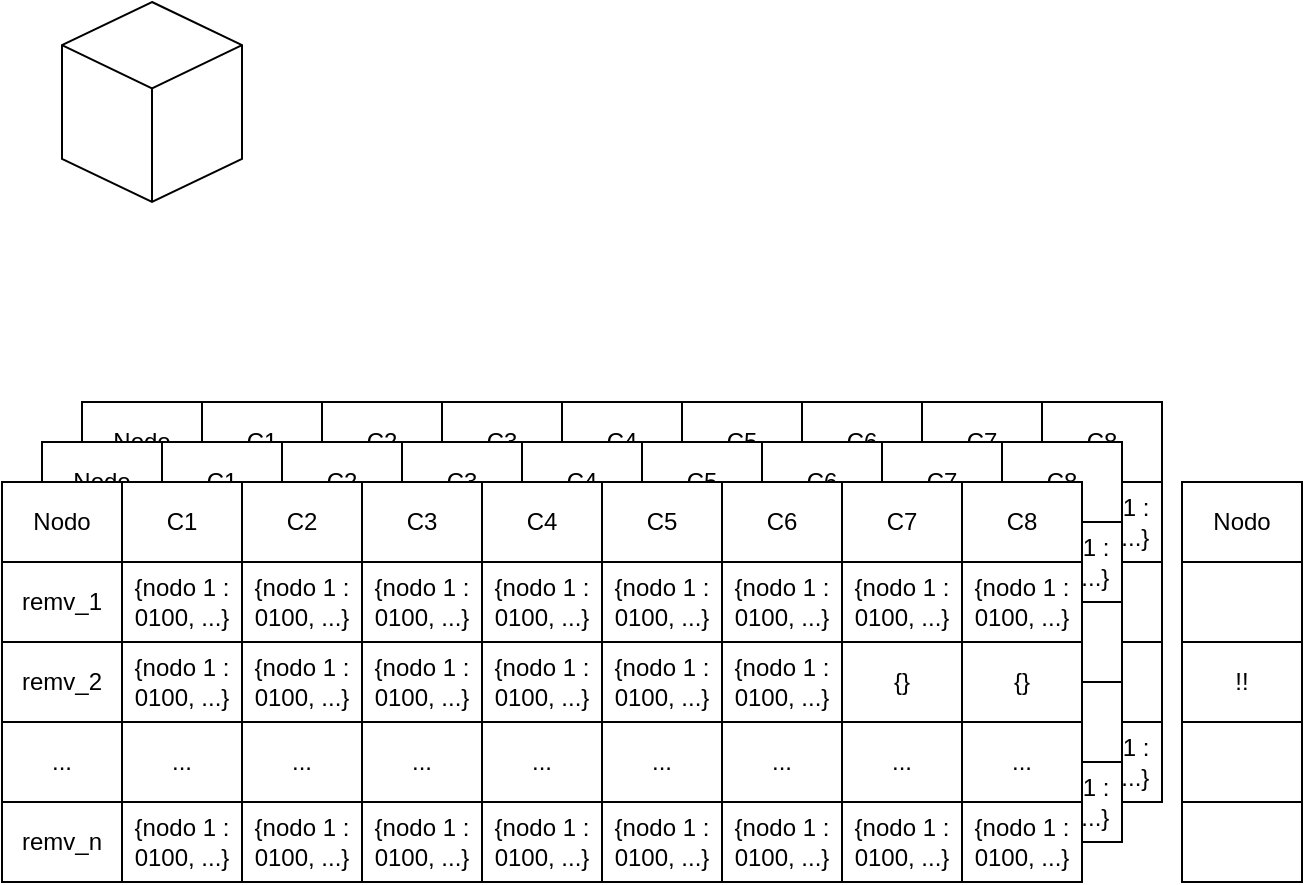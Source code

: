 <mxfile version="14.2.4" type="embed" pages="3">
    <diagram id="KXBoJNFCHwBqTAb84Z1t" name="tensor">
        <mxGraphModel dx="820" dy="488" grid="1" gridSize="10" guides="1" tooltips="1" connect="1" arrows="1" fold="1" page="1" pageScale="1" pageWidth="680" pageHeight="540" math="0" shadow="0">
            <root>
                <mxCell id="YPqHZfcAnhxBEIK8EULU-0"/>
                <mxCell id="YPqHZfcAnhxBEIK8EULU-1" parent="YPqHZfcAnhxBEIK8EULU-0"/>
                <mxCell id="YPqHZfcAnhxBEIK8EULU-2" value="" style="html=1;whiteSpace=wrap;shape=isoCube2;backgroundOutline=1;isoAngle=15;" vertex="1" parent="YPqHZfcAnhxBEIK8EULU-1">
                    <mxGeometry x="50" y="60" width="90" height="100" as="geometry"/>
                </mxCell>
                <mxCell id="YPqHZfcAnhxBEIK8EULU-267" value="" style="group" vertex="1" connectable="0" parent="YPqHZfcAnhxBEIK8EULU-1">
                    <mxGeometry x="20" y="260" width="580" height="240" as="geometry"/>
                </mxCell>
                <mxCell id="YPqHZfcAnhxBEIK8EULU-138" value="" style="group" vertex="1" connectable="0" parent="YPqHZfcAnhxBEIK8EULU-267">
                    <mxGeometry x="40" width="540" height="200" as="geometry"/>
                </mxCell>
                <mxCell id="YPqHZfcAnhxBEIK8EULU-41" value="" style="shape=table;html=1;whiteSpace=wrap;startSize=0;container=1;collapsible=0;childLayout=tableLayout;" vertex="1" parent="YPqHZfcAnhxBEIK8EULU-138">
                    <mxGeometry width="180" height="200" as="geometry"/>
                </mxCell>
                <mxCell id="YPqHZfcAnhxBEIK8EULU-42" value="" style="shape=partialRectangle;html=1;whiteSpace=wrap;collapsible=0;dropTarget=0;pointerEvents=0;fillColor=none;top=0;left=0;bottom=0;right=0;points=[[0,0.5],[1,0.5]];portConstraint=eastwest;" vertex="1" parent="YPqHZfcAnhxBEIK8EULU-41">
                    <mxGeometry width="180" height="40" as="geometry"/>
                </mxCell>
                <mxCell id="YPqHZfcAnhxBEIK8EULU-43" value="Nodo" style="shape=partialRectangle;html=1;whiteSpace=wrap;connectable=0;fillColor=none;top=0;left=0;bottom=0;right=0;overflow=hidden;" vertex="1" parent="YPqHZfcAnhxBEIK8EULU-42">
                    <mxGeometry width="60" height="40" as="geometry"/>
                </mxCell>
                <mxCell id="YPqHZfcAnhxBEIK8EULU-44" value="C1" style="shape=partialRectangle;html=1;whiteSpace=wrap;connectable=0;fillColor=none;top=0;left=0;bottom=0;right=0;overflow=hidden;" vertex="1" parent="YPqHZfcAnhxBEIK8EULU-42">
                    <mxGeometry x="60" width="60" height="40" as="geometry"/>
                </mxCell>
                <mxCell id="YPqHZfcAnhxBEIK8EULU-45" value="C2" style="shape=partialRectangle;html=1;whiteSpace=wrap;connectable=0;fillColor=none;top=0;left=0;bottom=0;right=0;overflow=hidden;" vertex="1" parent="YPqHZfcAnhxBEIK8EULU-42">
                    <mxGeometry x="120" width="60" height="40" as="geometry"/>
                </mxCell>
                <mxCell id="YPqHZfcAnhxBEIK8EULU-46" value="" style="shape=partialRectangle;html=1;whiteSpace=wrap;collapsible=0;dropTarget=0;pointerEvents=0;fillColor=none;top=0;left=0;bottom=0;right=0;points=[[0,0.5],[1,0.5]];portConstraint=eastwest;" vertex="1" parent="YPqHZfcAnhxBEIK8EULU-41">
                    <mxGeometry y="40" width="180" height="40" as="geometry"/>
                </mxCell>
                <mxCell id="YPqHZfcAnhxBEIK8EULU-47" value="remv_1" style="shape=partialRectangle;html=1;whiteSpace=wrap;connectable=0;fillColor=none;top=0;left=0;bottom=0;right=0;overflow=hidden;" vertex="1" parent="YPqHZfcAnhxBEIK8EULU-46">
                    <mxGeometry width="60" height="40" as="geometry"/>
                </mxCell>
                <mxCell id="YPqHZfcAnhxBEIK8EULU-48" value="{nodo 1 : 0100, ...}" style="shape=partialRectangle;html=1;whiteSpace=wrap;connectable=0;fillColor=none;top=0;left=0;bottom=0;right=0;overflow=hidden;" vertex="1" parent="YPqHZfcAnhxBEIK8EULU-46">
                    <mxGeometry x="60" width="60" height="40" as="geometry"/>
                </mxCell>
                <mxCell id="YPqHZfcAnhxBEIK8EULU-49" value="&lt;span&gt;{nodo 1 : 0100, ...}&lt;/span&gt;" style="shape=partialRectangle;html=1;whiteSpace=wrap;connectable=0;fillColor=none;top=0;left=0;bottom=0;right=0;overflow=hidden;" vertex="1" parent="YPqHZfcAnhxBEIK8EULU-46">
                    <mxGeometry x="120" width="60" height="40" as="geometry"/>
                </mxCell>
                <mxCell id="YPqHZfcAnhxBEIK8EULU-80" value="" style="shape=partialRectangle;html=1;whiteSpace=wrap;collapsible=0;dropTarget=0;pointerEvents=0;fillColor=none;top=0;left=0;bottom=0;right=0;points=[[0,0.5],[1,0.5]];portConstraint=eastwest;" vertex="1" parent="YPqHZfcAnhxBEIK8EULU-41">
                    <mxGeometry y="80" width="180" height="40" as="geometry"/>
                </mxCell>
                <mxCell id="YPqHZfcAnhxBEIK8EULU-81" value="remv_2" style="shape=partialRectangle;html=1;whiteSpace=wrap;connectable=0;fillColor=none;top=0;left=0;bottom=0;right=0;overflow=hidden;" vertex="1" parent="YPqHZfcAnhxBEIK8EULU-80">
                    <mxGeometry width="60" height="40" as="geometry"/>
                </mxCell>
                <mxCell id="YPqHZfcAnhxBEIK8EULU-82" value="&lt;span&gt;{nodo 1 : 0100, ...}&lt;/span&gt;" style="shape=partialRectangle;html=1;whiteSpace=wrap;connectable=0;fillColor=none;top=0;left=0;bottom=0;right=0;overflow=hidden;" vertex="1" parent="YPqHZfcAnhxBEIK8EULU-80">
                    <mxGeometry x="60" width="60" height="40" as="geometry"/>
                </mxCell>
                <mxCell id="YPqHZfcAnhxBEIK8EULU-83" value="&lt;span&gt;{nodo 1 : 0100, ...}&lt;/span&gt;" style="shape=partialRectangle;html=1;whiteSpace=wrap;connectable=0;fillColor=none;top=0;left=0;bottom=0;right=0;overflow=hidden;" vertex="1" parent="YPqHZfcAnhxBEIK8EULU-80">
                    <mxGeometry x="120" width="60" height="40" as="geometry"/>
                </mxCell>
                <mxCell id="YPqHZfcAnhxBEIK8EULU-50" value="" style="shape=partialRectangle;html=1;whiteSpace=wrap;collapsible=0;dropTarget=0;pointerEvents=0;fillColor=none;top=0;left=0;bottom=0;right=0;points=[[0,0.5],[1,0.5]];portConstraint=eastwest;" vertex="1" parent="YPqHZfcAnhxBEIK8EULU-41">
                    <mxGeometry y="120" width="180" height="40" as="geometry"/>
                </mxCell>
                <mxCell id="YPqHZfcAnhxBEIK8EULU-51" value="..." style="shape=partialRectangle;html=1;whiteSpace=wrap;connectable=0;fillColor=none;top=0;left=0;bottom=0;right=0;overflow=hidden;" vertex="1" parent="YPqHZfcAnhxBEIK8EULU-50">
                    <mxGeometry width="60" height="40" as="geometry"/>
                </mxCell>
                <mxCell id="YPqHZfcAnhxBEIK8EULU-52" value="..." style="shape=partialRectangle;html=1;whiteSpace=wrap;connectable=0;fillColor=none;top=0;left=0;bottom=0;right=0;overflow=hidden;" vertex="1" parent="YPqHZfcAnhxBEIK8EULU-50">
                    <mxGeometry x="60" width="60" height="40" as="geometry"/>
                </mxCell>
                <mxCell id="YPqHZfcAnhxBEIK8EULU-53" value="&lt;span&gt;...&lt;/span&gt;" style="shape=partialRectangle;html=1;whiteSpace=wrap;connectable=0;fillColor=none;top=0;left=0;bottom=0;right=0;overflow=hidden;" vertex="1" parent="YPqHZfcAnhxBEIK8EULU-50">
                    <mxGeometry x="120" width="60" height="40" as="geometry"/>
                </mxCell>
                <mxCell id="YPqHZfcAnhxBEIK8EULU-84" value="" style="shape=partialRectangle;html=1;whiteSpace=wrap;collapsible=0;dropTarget=0;pointerEvents=0;fillColor=none;top=0;left=0;bottom=0;right=0;points=[[0,0.5],[1,0.5]];portConstraint=eastwest;" vertex="1" parent="YPqHZfcAnhxBEIK8EULU-41">
                    <mxGeometry y="160" width="180" height="40" as="geometry"/>
                </mxCell>
                <mxCell id="YPqHZfcAnhxBEIK8EULU-85" value="remv_n" style="shape=partialRectangle;html=1;whiteSpace=wrap;connectable=0;fillColor=none;top=0;left=0;bottom=0;right=0;overflow=hidden;" vertex="1" parent="YPqHZfcAnhxBEIK8EULU-84">
                    <mxGeometry width="60" height="40" as="geometry"/>
                </mxCell>
                <mxCell id="YPqHZfcAnhxBEIK8EULU-86" value="&lt;span&gt;{nodo 1 : 0100, ...}&lt;/span&gt;" style="shape=partialRectangle;html=1;whiteSpace=wrap;connectable=0;fillColor=none;top=0;left=0;bottom=0;right=0;overflow=hidden;" vertex="1" parent="YPqHZfcAnhxBEIK8EULU-84">
                    <mxGeometry x="60" width="60" height="40" as="geometry"/>
                </mxCell>
                <mxCell id="YPqHZfcAnhxBEIK8EULU-87" value="&lt;span&gt;{nodo 1 : 0100, ...}&lt;/span&gt;" style="shape=partialRectangle;html=1;whiteSpace=wrap;connectable=0;fillColor=none;top=0;left=0;bottom=0;right=0;overflow=hidden;" vertex="1" parent="YPqHZfcAnhxBEIK8EULU-84">
                    <mxGeometry x="120" width="60" height="40" as="geometry"/>
                </mxCell>
                <mxCell id="YPqHZfcAnhxBEIK8EULU-67" value="" style="shape=table;html=1;whiteSpace=wrap;startSize=0;container=1;collapsible=0;childLayout=tableLayout;" vertex="1" parent="YPqHZfcAnhxBEIK8EULU-138">
                    <mxGeometry x="180" width="180" height="200" as="geometry"/>
                </mxCell>
                <mxCell id="YPqHZfcAnhxBEIK8EULU-68" value="" style="shape=partialRectangle;html=1;whiteSpace=wrap;collapsible=0;dropTarget=0;pointerEvents=0;fillColor=none;top=0;left=0;bottom=0;right=0;points=[[0,0.5],[1,0.5]];portConstraint=eastwest;" vertex="1" parent="YPqHZfcAnhxBEIK8EULU-67">
                    <mxGeometry width="180" height="40" as="geometry"/>
                </mxCell>
                <mxCell id="YPqHZfcAnhxBEIK8EULU-69" value="C3" style="shape=partialRectangle;html=1;whiteSpace=wrap;connectable=0;fillColor=none;top=0;left=0;bottom=0;right=0;overflow=hidden;" vertex="1" parent="YPqHZfcAnhxBEIK8EULU-68">
                    <mxGeometry width="60" height="40" as="geometry"/>
                </mxCell>
                <mxCell id="YPqHZfcAnhxBEIK8EULU-70" value="C4" style="shape=partialRectangle;html=1;whiteSpace=wrap;connectable=0;fillColor=none;top=0;left=0;bottom=0;right=0;overflow=hidden;" vertex="1" parent="YPqHZfcAnhxBEIK8EULU-68">
                    <mxGeometry x="60" width="60" height="40" as="geometry"/>
                </mxCell>
                <mxCell id="YPqHZfcAnhxBEIK8EULU-71" value="C5" style="shape=partialRectangle;html=1;whiteSpace=wrap;connectable=0;fillColor=none;top=0;left=0;bottom=0;right=0;overflow=hidden;" vertex="1" parent="YPqHZfcAnhxBEIK8EULU-68">
                    <mxGeometry x="120" width="60" height="40" as="geometry"/>
                </mxCell>
                <mxCell id="YPqHZfcAnhxBEIK8EULU-72" value="" style="shape=partialRectangle;html=1;whiteSpace=wrap;collapsible=0;dropTarget=0;pointerEvents=0;fillColor=none;top=0;left=0;bottom=0;right=0;points=[[0,0.5],[1,0.5]];portConstraint=eastwest;" vertex="1" parent="YPqHZfcAnhxBEIK8EULU-67">
                    <mxGeometry y="40" width="180" height="40" as="geometry"/>
                </mxCell>
                <mxCell id="YPqHZfcAnhxBEIK8EULU-73" value="&lt;span&gt;{nodo 1 : 0100, ...}&lt;/span&gt;" style="shape=partialRectangle;html=1;whiteSpace=wrap;connectable=0;fillColor=none;top=0;left=0;bottom=0;right=0;overflow=hidden;" vertex="1" parent="YPqHZfcAnhxBEIK8EULU-72">
                    <mxGeometry width="60" height="40" as="geometry"/>
                </mxCell>
                <mxCell id="YPqHZfcAnhxBEIK8EULU-74" value="&lt;span&gt;{nodo 1 : 0100, ...}&lt;/span&gt;" style="shape=partialRectangle;html=1;whiteSpace=wrap;connectable=0;fillColor=none;top=0;left=0;bottom=0;right=0;overflow=hidden;" vertex="1" parent="YPqHZfcAnhxBEIK8EULU-72">
                    <mxGeometry x="60" width="60" height="40" as="geometry"/>
                </mxCell>
                <mxCell id="YPqHZfcAnhxBEIK8EULU-75" value="&lt;span&gt;{nodo 1 : 0100, ...}&lt;/span&gt;" style="shape=partialRectangle;html=1;whiteSpace=wrap;connectable=0;fillColor=none;top=0;left=0;bottom=0;right=0;overflow=hidden;" vertex="1" parent="YPqHZfcAnhxBEIK8EULU-72">
                    <mxGeometry x="120" width="60" height="40" as="geometry"/>
                </mxCell>
                <mxCell id="YPqHZfcAnhxBEIK8EULU-76" value="" style="shape=partialRectangle;html=1;whiteSpace=wrap;collapsible=0;dropTarget=0;pointerEvents=0;fillColor=none;top=0;left=0;bottom=0;right=0;points=[[0,0.5],[1,0.5]];portConstraint=eastwest;" vertex="1" parent="YPqHZfcAnhxBEIK8EULU-67">
                    <mxGeometry y="80" width="180" height="40" as="geometry"/>
                </mxCell>
                <mxCell id="YPqHZfcAnhxBEIK8EULU-77" value="&lt;span&gt;{nodo 1 : 0100, ...}&lt;/span&gt;" style="shape=partialRectangle;html=1;whiteSpace=wrap;connectable=0;fillColor=none;top=0;left=0;bottom=0;right=0;overflow=hidden;" vertex="1" parent="YPqHZfcAnhxBEIK8EULU-76">
                    <mxGeometry width="60" height="40" as="geometry"/>
                </mxCell>
                <mxCell id="YPqHZfcAnhxBEIK8EULU-78" value="&lt;span&gt;{nodo 1 : 0100, ...}&lt;/span&gt;" style="shape=partialRectangle;html=1;whiteSpace=wrap;connectable=0;fillColor=none;top=0;left=0;bottom=0;right=0;overflow=hidden;" vertex="1" parent="YPqHZfcAnhxBEIK8EULU-76">
                    <mxGeometry x="60" width="60" height="40" as="geometry"/>
                </mxCell>
                <mxCell id="YPqHZfcAnhxBEIK8EULU-79" value="&lt;span&gt;{nodo 1 : 0100, ...}&lt;/span&gt;" style="shape=partialRectangle;html=1;whiteSpace=wrap;connectable=0;fillColor=none;top=0;left=0;bottom=0;right=0;overflow=hidden;" vertex="1" parent="YPqHZfcAnhxBEIK8EULU-76">
                    <mxGeometry x="120" width="60" height="40" as="geometry"/>
                </mxCell>
                <mxCell id="YPqHZfcAnhxBEIK8EULU-109" value="" style="shape=partialRectangle;html=1;whiteSpace=wrap;collapsible=0;dropTarget=0;pointerEvents=0;fillColor=none;top=0;left=0;bottom=0;right=0;points=[[0,0.5],[1,0.5]];portConstraint=eastwest;" vertex="1" parent="YPqHZfcAnhxBEIK8EULU-67">
                    <mxGeometry y="120" width="180" height="40" as="geometry"/>
                </mxCell>
                <mxCell id="YPqHZfcAnhxBEIK8EULU-110" value="&lt;span&gt;...&lt;/span&gt;" style="shape=partialRectangle;html=1;whiteSpace=wrap;connectable=0;fillColor=none;top=0;left=0;bottom=0;right=0;overflow=hidden;" vertex="1" parent="YPqHZfcAnhxBEIK8EULU-109">
                    <mxGeometry width="60" height="40" as="geometry"/>
                </mxCell>
                <mxCell id="YPqHZfcAnhxBEIK8EULU-111" value="&lt;span&gt;...&lt;/span&gt;" style="shape=partialRectangle;html=1;whiteSpace=wrap;connectable=0;fillColor=none;top=0;left=0;bottom=0;right=0;overflow=hidden;" vertex="1" parent="YPqHZfcAnhxBEIK8EULU-109">
                    <mxGeometry x="60" width="60" height="40" as="geometry"/>
                </mxCell>
                <mxCell id="YPqHZfcAnhxBEIK8EULU-112" value="&lt;span&gt;...&lt;/span&gt;" style="shape=partialRectangle;html=1;whiteSpace=wrap;connectable=0;fillColor=none;top=0;left=0;bottom=0;right=0;overflow=hidden;" vertex="1" parent="YPqHZfcAnhxBEIK8EULU-109">
                    <mxGeometry x="120" width="60" height="40" as="geometry"/>
                </mxCell>
                <mxCell id="YPqHZfcAnhxBEIK8EULU-113" value="" style="shape=partialRectangle;html=1;whiteSpace=wrap;collapsible=0;dropTarget=0;pointerEvents=0;fillColor=none;top=0;left=0;bottom=0;right=0;points=[[0,0.5],[1,0.5]];portConstraint=eastwest;" vertex="1" parent="YPqHZfcAnhxBEIK8EULU-67">
                    <mxGeometry y="160" width="180" height="40" as="geometry"/>
                </mxCell>
                <mxCell id="YPqHZfcAnhxBEIK8EULU-114" value="&lt;span&gt;{nodo 1 : 0100, ...}&lt;/span&gt;" style="shape=partialRectangle;html=1;whiteSpace=wrap;connectable=0;fillColor=none;top=0;left=0;bottom=0;right=0;overflow=hidden;" vertex="1" parent="YPqHZfcAnhxBEIK8EULU-113">
                    <mxGeometry width="60" height="40" as="geometry"/>
                </mxCell>
                <mxCell id="YPqHZfcAnhxBEIK8EULU-115" value="&lt;span&gt;{nodo 1 : 0100, ...}&lt;/span&gt;" style="shape=partialRectangle;html=1;whiteSpace=wrap;connectable=0;fillColor=none;top=0;left=0;bottom=0;right=0;overflow=hidden;" vertex="1" parent="YPqHZfcAnhxBEIK8EULU-113">
                    <mxGeometry x="60" width="60" height="40" as="geometry"/>
                </mxCell>
                <mxCell id="YPqHZfcAnhxBEIK8EULU-116" value="&lt;span&gt;{nodo 1 : 0100, ...}&lt;/span&gt;" style="shape=partialRectangle;html=1;whiteSpace=wrap;connectable=0;fillColor=none;top=0;left=0;bottom=0;right=0;overflow=hidden;" vertex="1" parent="YPqHZfcAnhxBEIK8EULU-113">
                    <mxGeometry x="120" width="60" height="40" as="geometry"/>
                </mxCell>
                <mxCell id="YPqHZfcAnhxBEIK8EULU-117" value="" style="shape=table;html=1;whiteSpace=wrap;startSize=0;container=1;collapsible=0;childLayout=tableLayout;" vertex="1" parent="YPqHZfcAnhxBEIK8EULU-138">
                    <mxGeometry x="360" width="180" height="200" as="geometry"/>
                </mxCell>
                <mxCell id="YPqHZfcAnhxBEIK8EULU-118" value="" style="shape=partialRectangle;html=1;whiteSpace=wrap;collapsible=0;dropTarget=0;pointerEvents=0;fillColor=none;top=0;left=0;bottom=0;right=0;points=[[0,0.5],[1,0.5]];portConstraint=eastwest;" vertex="1" parent="YPqHZfcAnhxBEIK8EULU-117">
                    <mxGeometry width="180" height="40" as="geometry"/>
                </mxCell>
                <mxCell id="YPqHZfcAnhxBEIK8EULU-119" value="C6" style="shape=partialRectangle;html=1;whiteSpace=wrap;connectable=0;fillColor=none;top=0;left=0;bottom=0;right=0;overflow=hidden;" vertex="1" parent="YPqHZfcAnhxBEIK8EULU-118">
                    <mxGeometry width="60" height="40" as="geometry"/>
                </mxCell>
                <mxCell id="YPqHZfcAnhxBEIK8EULU-120" value="C7" style="shape=partialRectangle;html=1;whiteSpace=wrap;connectable=0;fillColor=none;top=0;left=0;bottom=0;right=0;overflow=hidden;" vertex="1" parent="YPqHZfcAnhxBEIK8EULU-118">
                    <mxGeometry x="60" width="60" height="40" as="geometry"/>
                </mxCell>
                <mxCell id="YPqHZfcAnhxBEIK8EULU-121" value="C8" style="shape=partialRectangle;html=1;whiteSpace=wrap;connectable=0;fillColor=none;top=0;left=0;bottom=0;right=0;overflow=hidden;" vertex="1" parent="YPqHZfcAnhxBEIK8EULU-118">
                    <mxGeometry x="120" width="60" height="40" as="geometry"/>
                </mxCell>
                <mxCell id="YPqHZfcAnhxBEIK8EULU-122" value="" style="shape=partialRectangle;html=1;whiteSpace=wrap;collapsible=0;dropTarget=0;pointerEvents=0;fillColor=none;top=0;left=0;bottom=0;right=0;points=[[0,0.5],[1,0.5]];portConstraint=eastwest;" vertex="1" parent="YPqHZfcAnhxBEIK8EULU-117">
                    <mxGeometry y="40" width="180" height="40" as="geometry"/>
                </mxCell>
                <mxCell id="YPqHZfcAnhxBEIK8EULU-123" value="&lt;span&gt;{nodo 1 : 0100, ...}&lt;/span&gt;" style="shape=partialRectangle;html=1;whiteSpace=wrap;connectable=0;fillColor=none;top=0;left=0;bottom=0;right=0;overflow=hidden;" vertex="1" parent="YPqHZfcAnhxBEIK8EULU-122">
                    <mxGeometry width="60" height="40" as="geometry"/>
                </mxCell>
                <mxCell id="YPqHZfcAnhxBEIK8EULU-124" value="&lt;span&gt;{nodo 1 : 0100, ...}&lt;/span&gt;" style="shape=partialRectangle;html=1;whiteSpace=wrap;connectable=0;fillColor=none;top=0;left=0;bottom=0;right=0;overflow=hidden;" vertex="1" parent="YPqHZfcAnhxBEIK8EULU-122">
                    <mxGeometry x="60" width="60" height="40" as="geometry"/>
                </mxCell>
                <mxCell id="YPqHZfcAnhxBEIK8EULU-125" value="&lt;span&gt;{nodo 1 : 0100, ...}&lt;/span&gt;" style="shape=partialRectangle;html=1;whiteSpace=wrap;connectable=0;fillColor=none;top=0;left=0;bottom=0;right=0;overflow=hidden;" vertex="1" parent="YPqHZfcAnhxBEIK8EULU-122">
                    <mxGeometry x="120" width="60" height="40" as="geometry"/>
                </mxCell>
                <mxCell id="YPqHZfcAnhxBEIK8EULU-126" value="" style="shape=partialRectangle;html=1;whiteSpace=wrap;collapsible=0;dropTarget=0;pointerEvents=0;fillColor=none;top=0;left=0;bottom=0;right=0;points=[[0,0.5],[1,0.5]];portConstraint=eastwest;" vertex="1" parent="YPqHZfcAnhxBEIK8EULU-117">
                    <mxGeometry y="80" width="180" height="40" as="geometry"/>
                </mxCell>
                <mxCell id="YPqHZfcAnhxBEIK8EULU-127" value="&lt;span&gt;{nodo 1 : 0100, ...}&lt;/span&gt;" style="shape=partialRectangle;html=1;whiteSpace=wrap;connectable=0;fillColor=none;top=0;left=0;bottom=0;right=0;overflow=hidden;" vertex="1" parent="YPqHZfcAnhxBEIK8EULU-126">
                    <mxGeometry width="60" height="40" as="geometry"/>
                </mxCell>
                <mxCell id="YPqHZfcAnhxBEIK8EULU-128" value="{}" style="shape=partialRectangle;html=1;whiteSpace=wrap;connectable=0;fillColor=none;top=0;left=0;bottom=0;right=0;overflow=hidden;" vertex="1" parent="YPqHZfcAnhxBEIK8EULU-126">
                    <mxGeometry x="60" width="60" height="40" as="geometry"/>
                </mxCell>
                <mxCell id="YPqHZfcAnhxBEIK8EULU-129" value="{}" style="shape=partialRectangle;html=1;whiteSpace=wrap;connectable=0;fillColor=none;top=0;left=0;bottom=0;right=0;overflow=hidden;" vertex="1" parent="YPqHZfcAnhxBEIK8EULU-126">
                    <mxGeometry x="120" width="60" height="40" as="geometry"/>
                </mxCell>
                <mxCell id="YPqHZfcAnhxBEIK8EULU-130" value="" style="shape=partialRectangle;html=1;whiteSpace=wrap;collapsible=0;dropTarget=0;pointerEvents=0;fillColor=none;top=0;left=0;bottom=0;right=0;points=[[0,0.5],[1,0.5]];portConstraint=eastwest;" vertex="1" parent="YPqHZfcAnhxBEIK8EULU-117">
                    <mxGeometry y="120" width="180" height="40" as="geometry"/>
                </mxCell>
                <mxCell id="YPqHZfcAnhxBEIK8EULU-131" value="&lt;span&gt;...&lt;/span&gt;" style="shape=partialRectangle;html=1;whiteSpace=wrap;connectable=0;fillColor=none;top=0;left=0;bottom=0;right=0;overflow=hidden;" vertex="1" parent="YPqHZfcAnhxBEIK8EULU-130">
                    <mxGeometry width="60" height="40" as="geometry"/>
                </mxCell>
                <mxCell id="YPqHZfcAnhxBEIK8EULU-132" value="&lt;span&gt;...&lt;/span&gt;" style="shape=partialRectangle;html=1;whiteSpace=wrap;connectable=0;fillColor=none;top=0;left=0;bottom=0;right=0;overflow=hidden;" vertex="1" parent="YPqHZfcAnhxBEIK8EULU-130">
                    <mxGeometry x="60" width="60" height="40" as="geometry"/>
                </mxCell>
                <mxCell id="YPqHZfcAnhxBEIK8EULU-133" value="&lt;span&gt;...&lt;/span&gt;" style="shape=partialRectangle;html=1;whiteSpace=wrap;connectable=0;fillColor=none;top=0;left=0;bottom=0;right=0;overflow=hidden;" vertex="1" parent="YPqHZfcAnhxBEIK8EULU-130">
                    <mxGeometry x="120" width="60" height="40" as="geometry"/>
                </mxCell>
                <mxCell id="YPqHZfcAnhxBEIK8EULU-134" value="" style="shape=partialRectangle;html=1;whiteSpace=wrap;collapsible=0;dropTarget=0;pointerEvents=0;fillColor=none;top=0;left=0;bottom=0;right=0;points=[[0,0.5],[1,0.5]];portConstraint=eastwest;" vertex="1" parent="YPqHZfcAnhxBEIK8EULU-117">
                    <mxGeometry y="160" width="180" height="40" as="geometry"/>
                </mxCell>
                <mxCell id="YPqHZfcAnhxBEIK8EULU-135" value="&lt;span&gt;{nodo 1 : 0100, ...}&lt;/span&gt;" style="shape=partialRectangle;html=1;whiteSpace=wrap;connectable=0;fillColor=none;top=0;left=0;bottom=0;right=0;overflow=hidden;" vertex="1" parent="YPqHZfcAnhxBEIK8EULU-134">
                    <mxGeometry width="60" height="40" as="geometry"/>
                </mxCell>
                <mxCell id="YPqHZfcAnhxBEIK8EULU-136" value="&lt;span&gt;{nodo 1 : 0100, ...}&lt;/span&gt;" style="shape=partialRectangle;html=1;whiteSpace=wrap;connectable=0;fillColor=none;top=0;left=0;bottom=0;right=0;overflow=hidden;" vertex="1" parent="YPqHZfcAnhxBEIK8EULU-134">
                    <mxGeometry x="60" width="60" height="40" as="geometry"/>
                </mxCell>
                <mxCell id="YPqHZfcAnhxBEIK8EULU-137" value="&lt;span&gt;{nodo 1 : 0100, ...}&lt;/span&gt;" style="shape=partialRectangle;html=1;whiteSpace=wrap;connectable=0;fillColor=none;top=0;left=0;bottom=0;right=0;overflow=hidden;" vertex="1" parent="YPqHZfcAnhxBEIK8EULU-134">
                    <mxGeometry x="120" width="60" height="40" as="geometry"/>
                </mxCell>
                <mxCell id="YPqHZfcAnhxBEIK8EULU-139" value="" style="group" vertex="1" connectable="0" parent="YPqHZfcAnhxBEIK8EULU-267">
                    <mxGeometry x="20" y="20" width="540" height="200" as="geometry"/>
                </mxCell>
                <mxCell id="YPqHZfcAnhxBEIK8EULU-140" value="" style="shape=table;html=1;whiteSpace=wrap;startSize=0;container=1;collapsible=0;childLayout=tableLayout;" vertex="1" parent="YPqHZfcAnhxBEIK8EULU-139">
                    <mxGeometry width="180" height="200" as="geometry"/>
                </mxCell>
                <mxCell id="YPqHZfcAnhxBEIK8EULU-141" value="" style="shape=partialRectangle;html=1;whiteSpace=wrap;collapsible=0;dropTarget=0;pointerEvents=0;fillColor=none;top=0;left=0;bottom=0;right=0;points=[[0,0.5],[1,0.5]];portConstraint=eastwest;" vertex="1" parent="YPqHZfcAnhxBEIK8EULU-140">
                    <mxGeometry width="180" height="40" as="geometry"/>
                </mxCell>
                <mxCell id="YPqHZfcAnhxBEIK8EULU-142" value="Nodo" style="shape=partialRectangle;html=1;whiteSpace=wrap;connectable=0;fillColor=none;top=0;left=0;bottom=0;right=0;overflow=hidden;" vertex="1" parent="YPqHZfcAnhxBEIK8EULU-141">
                    <mxGeometry width="60" height="40" as="geometry"/>
                </mxCell>
                <mxCell id="YPqHZfcAnhxBEIK8EULU-143" value="C1" style="shape=partialRectangle;html=1;whiteSpace=wrap;connectable=0;fillColor=none;top=0;left=0;bottom=0;right=0;overflow=hidden;" vertex="1" parent="YPqHZfcAnhxBEIK8EULU-141">
                    <mxGeometry x="60" width="60" height="40" as="geometry"/>
                </mxCell>
                <mxCell id="YPqHZfcAnhxBEIK8EULU-144" value="C2" style="shape=partialRectangle;html=1;whiteSpace=wrap;connectable=0;fillColor=none;top=0;left=0;bottom=0;right=0;overflow=hidden;" vertex="1" parent="YPqHZfcAnhxBEIK8EULU-141">
                    <mxGeometry x="120" width="60" height="40" as="geometry"/>
                </mxCell>
                <mxCell id="YPqHZfcAnhxBEIK8EULU-145" value="" style="shape=partialRectangle;html=1;whiteSpace=wrap;collapsible=0;dropTarget=0;pointerEvents=0;fillColor=none;top=0;left=0;bottom=0;right=0;points=[[0,0.5],[1,0.5]];portConstraint=eastwest;" vertex="1" parent="YPqHZfcAnhxBEIK8EULU-140">
                    <mxGeometry y="40" width="180" height="40" as="geometry"/>
                </mxCell>
                <mxCell id="YPqHZfcAnhxBEIK8EULU-146" value="remv_1" style="shape=partialRectangle;html=1;whiteSpace=wrap;connectable=0;fillColor=none;top=0;left=0;bottom=0;right=0;overflow=hidden;" vertex="1" parent="YPqHZfcAnhxBEIK8EULU-145">
                    <mxGeometry width="60" height="40" as="geometry"/>
                </mxCell>
                <mxCell id="YPqHZfcAnhxBEIK8EULU-147" value="{nodo 1 : 0100, ...}" style="shape=partialRectangle;html=1;whiteSpace=wrap;connectable=0;fillColor=none;top=0;left=0;bottom=0;right=0;overflow=hidden;" vertex="1" parent="YPqHZfcAnhxBEIK8EULU-145">
                    <mxGeometry x="60" width="60" height="40" as="geometry"/>
                </mxCell>
                <mxCell id="YPqHZfcAnhxBEIK8EULU-148" value="&lt;span&gt;{nodo 1 : 0100, ...}&lt;/span&gt;" style="shape=partialRectangle;html=1;whiteSpace=wrap;connectable=0;fillColor=none;top=0;left=0;bottom=0;right=0;overflow=hidden;" vertex="1" parent="YPqHZfcAnhxBEIK8EULU-145">
                    <mxGeometry x="120" width="60" height="40" as="geometry"/>
                </mxCell>
                <mxCell id="YPqHZfcAnhxBEIK8EULU-149" value="" style="shape=partialRectangle;html=1;whiteSpace=wrap;collapsible=0;dropTarget=0;pointerEvents=0;fillColor=none;top=0;left=0;bottom=0;right=0;points=[[0,0.5],[1,0.5]];portConstraint=eastwest;" vertex="1" parent="YPqHZfcAnhxBEIK8EULU-140">
                    <mxGeometry y="80" width="180" height="40" as="geometry"/>
                </mxCell>
                <mxCell id="YPqHZfcAnhxBEIK8EULU-150" value="remv_2" style="shape=partialRectangle;html=1;whiteSpace=wrap;connectable=0;fillColor=none;top=0;left=0;bottom=0;right=0;overflow=hidden;" vertex="1" parent="YPqHZfcAnhxBEIK8EULU-149">
                    <mxGeometry width="60" height="40" as="geometry"/>
                </mxCell>
                <mxCell id="YPqHZfcAnhxBEIK8EULU-151" value="&lt;span&gt;{nodo 1 : 0100, ...}&lt;/span&gt;" style="shape=partialRectangle;html=1;whiteSpace=wrap;connectable=0;fillColor=none;top=0;left=0;bottom=0;right=0;overflow=hidden;" vertex="1" parent="YPqHZfcAnhxBEIK8EULU-149">
                    <mxGeometry x="60" width="60" height="40" as="geometry"/>
                </mxCell>
                <mxCell id="YPqHZfcAnhxBEIK8EULU-152" value="&lt;span&gt;{nodo 1 : 0100, ...}&lt;/span&gt;" style="shape=partialRectangle;html=1;whiteSpace=wrap;connectable=0;fillColor=none;top=0;left=0;bottom=0;right=0;overflow=hidden;" vertex="1" parent="YPqHZfcAnhxBEIK8EULU-149">
                    <mxGeometry x="120" width="60" height="40" as="geometry"/>
                </mxCell>
                <mxCell id="YPqHZfcAnhxBEIK8EULU-153" value="" style="shape=partialRectangle;html=1;whiteSpace=wrap;collapsible=0;dropTarget=0;pointerEvents=0;fillColor=none;top=0;left=0;bottom=0;right=0;points=[[0,0.5],[1,0.5]];portConstraint=eastwest;" vertex="1" parent="YPqHZfcAnhxBEIK8EULU-140">
                    <mxGeometry y="120" width="180" height="40" as="geometry"/>
                </mxCell>
                <mxCell id="YPqHZfcAnhxBEIK8EULU-154" value="..." style="shape=partialRectangle;html=1;whiteSpace=wrap;connectable=0;fillColor=none;top=0;left=0;bottom=0;right=0;overflow=hidden;" vertex="1" parent="YPqHZfcAnhxBEIK8EULU-153">
                    <mxGeometry width="60" height="40" as="geometry"/>
                </mxCell>
                <mxCell id="YPqHZfcAnhxBEIK8EULU-155" value="..." style="shape=partialRectangle;html=1;whiteSpace=wrap;connectable=0;fillColor=none;top=0;left=0;bottom=0;right=0;overflow=hidden;" vertex="1" parent="YPqHZfcAnhxBEIK8EULU-153">
                    <mxGeometry x="60" width="60" height="40" as="geometry"/>
                </mxCell>
                <mxCell id="YPqHZfcAnhxBEIK8EULU-156" value="&lt;span&gt;...&lt;/span&gt;" style="shape=partialRectangle;html=1;whiteSpace=wrap;connectable=0;fillColor=none;top=0;left=0;bottom=0;right=0;overflow=hidden;" vertex="1" parent="YPqHZfcAnhxBEIK8EULU-153">
                    <mxGeometry x="120" width="60" height="40" as="geometry"/>
                </mxCell>
                <mxCell id="YPqHZfcAnhxBEIK8EULU-157" value="" style="shape=partialRectangle;html=1;whiteSpace=wrap;collapsible=0;dropTarget=0;pointerEvents=0;fillColor=none;top=0;left=0;bottom=0;right=0;points=[[0,0.5],[1,0.5]];portConstraint=eastwest;" vertex="1" parent="YPqHZfcAnhxBEIK8EULU-140">
                    <mxGeometry y="160" width="180" height="40" as="geometry"/>
                </mxCell>
                <mxCell id="YPqHZfcAnhxBEIK8EULU-158" value="remv_n" style="shape=partialRectangle;html=1;whiteSpace=wrap;connectable=0;fillColor=none;top=0;left=0;bottom=0;right=0;overflow=hidden;" vertex="1" parent="YPqHZfcAnhxBEIK8EULU-157">
                    <mxGeometry width="60" height="40" as="geometry"/>
                </mxCell>
                <mxCell id="YPqHZfcAnhxBEIK8EULU-159" value="&lt;span&gt;{nodo 1 : 0100, ...}&lt;/span&gt;" style="shape=partialRectangle;html=1;whiteSpace=wrap;connectable=0;fillColor=none;top=0;left=0;bottom=0;right=0;overflow=hidden;" vertex="1" parent="YPqHZfcAnhxBEIK8EULU-157">
                    <mxGeometry x="60" width="60" height="40" as="geometry"/>
                </mxCell>
                <mxCell id="YPqHZfcAnhxBEIK8EULU-160" value="&lt;span&gt;{nodo 1 : 0100, ...}&lt;/span&gt;" style="shape=partialRectangle;html=1;whiteSpace=wrap;connectable=0;fillColor=none;top=0;left=0;bottom=0;right=0;overflow=hidden;" vertex="1" parent="YPqHZfcAnhxBEIK8EULU-157">
                    <mxGeometry x="120" width="60" height="40" as="geometry"/>
                </mxCell>
                <mxCell id="YPqHZfcAnhxBEIK8EULU-161" value="" style="shape=table;html=1;whiteSpace=wrap;startSize=0;container=1;collapsible=0;childLayout=tableLayout;" vertex="1" parent="YPqHZfcAnhxBEIK8EULU-139">
                    <mxGeometry x="180" width="180" height="200" as="geometry"/>
                </mxCell>
                <mxCell id="YPqHZfcAnhxBEIK8EULU-162" value="" style="shape=partialRectangle;html=1;whiteSpace=wrap;collapsible=0;dropTarget=0;pointerEvents=0;fillColor=none;top=0;left=0;bottom=0;right=0;points=[[0,0.5],[1,0.5]];portConstraint=eastwest;" vertex="1" parent="YPqHZfcAnhxBEIK8EULU-161">
                    <mxGeometry width="180" height="40" as="geometry"/>
                </mxCell>
                <mxCell id="YPqHZfcAnhxBEIK8EULU-163" value="C3" style="shape=partialRectangle;html=1;whiteSpace=wrap;connectable=0;fillColor=none;top=0;left=0;bottom=0;right=0;overflow=hidden;" vertex="1" parent="YPqHZfcAnhxBEIK8EULU-162">
                    <mxGeometry width="60" height="40" as="geometry"/>
                </mxCell>
                <mxCell id="YPqHZfcAnhxBEIK8EULU-164" value="C4" style="shape=partialRectangle;html=1;whiteSpace=wrap;connectable=0;fillColor=none;top=0;left=0;bottom=0;right=0;overflow=hidden;" vertex="1" parent="YPqHZfcAnhxBEIK8EULU-162">
                    <mxGeometry x="60" width="60" height="40" as="geometry"/>
                </mxCell>
                <mxCell id="YPqHZfcAnhxBEIK8EULU-165" value="C5" style="shape=partialRectangle;html=1;whiteSpace=wrap;connectable=0;fillColor=none;top=0;left=0;bottom=0;right=0;overflow=hidden;" vertex="1" parent="YPqHZfcAnhxBEIK8EULU-162">
                    <mxGeometry x="120" width="60" height="40" as="geometry"/>
                </mxCell>
                <mxCell id="YPqHZfcAnhxBEIK8EULU-166" value="" style="shape=partialRectangle;html=1;whiteSpace=wrap;collapsible=0;dropTarget=0;pointerEvents=0;fillColor=none;top=0;left=0;bottom=0;right=0;points=[[0,0.5],[1,0.5]];portConstraint=eastwest;" vertex="1" parent="YPqHZfcAnhxBEIK8EULU-161">
                    <mxGeometry y="40" width="180" height="40" as="geometry"/>
                </mxCell>
                <mxCell id="YPqHZfcAnhxBEIK8EULU-167" value="&lt;span&gt;{nodo 1 : 0100, ...}&lt;/span&gt;" style="shape=partialRectangle;html=1;whiteSpace=wrap;connectable=0;fillColor=none;top=0;left=0;bottom=0;right=0;overflow=hidden;" vertex="1" parent="YPqHZfcAnhxBEIK8EULU-166">
                    <mxGeometry width="60" height="40" as="geometry"/>
                </mxCell>
                <mxCell id="YPqHZfcAnhxBEIK8EULU-168" value="&lt;span&gt;{nodo 1 : 0100, ...}&lt;/span&gt;" style="shape=partialRectangle;html=1;whiteSpace=wrap;connectable=0;fillColor=none;top=0;left=0;bottom=0;right=0;overflow=hidden;" vertex="1" parent="YPqHZfcAnhxBEIK8EULU-166">
                    <mxGeometry x="60" width="60" height="40" as="geometry"/>
                </mxCell>
                <mxCell id="YPqHZfcAnhxBEIK8EULU-169" value="&lt;span&gt;{nodo 1 : 0100, ...}&lt;/span&gt;" style="shape=partialRectangle;html=1;whiteSpace=wrap;connectable=0;fillColor=none;top=0;left=0;bottom=0;right=0;overflow=hidden;" vertex="1" parent="YPqHZfcAnhxBEIK8EULU-166">
                    <mxGeometry x="120" width="60" height="40" as="geometry"/>
                </mxCell>
                <mxCell id="YPqHZfcAnhxBEIK8EULU-170" value="" style="shape=partialRectangle;html=1;whiteSpace=wrap;collapsible=0;dropTarget=0;pointerEvents=0;fillColor=none;top=0;left=0;bottom=0;right=0;points=[[0,0.5],[1,0.5]];portConstraint=eastwest;" vertex="1" parent="YPqHZfcAnhxBEIK8EULU-161">
                    <mxGeometry y="80" width="180" height="40" as="geometry"/>
                </mxCell>
                <mxCell id="YPqHZfcAnhxBEIK8EULU-171" value="&lt;span&gt;{nodo 1 : 0100, ...}&lt;/span&gt;" style="shape=partialRectangle;html=1;whiteSpace=wrap;connectable=0;fillColor=none;top=0;left=0;bottom=0;right=0;overflow=hidden;" vertex="1" parent="YPqHZfcAnhxBEIK8EULU-170">
                    <mxGeometry width="60" height="40" as="geometry"/>
                </mxCell>
                <mxCell id="YPqHZfcAnhxBEIK8EULU-172" value="&lt;span&gt;{nodo 1 : 0100, ...}&lt;/span&gt;" style="shape=partialRectangle;html=1;whiteSpace=wrap;connectable=0;fillColor=none;top=0;left=0;bottom=0;right=0;overflow=hidden;" vertex="1" parent="YPqHZfcAnhxBEIK8EULU-170">
                    <mxGeometry x="60" width="60" height="40" as="geometry"/>
                </mxCell>
                <mxCell id="YPqHZfcAnhxBEIK8EULU-173" value="&lt;span&gt;{nodo 1 : 0100, ...}&lt;/span&gt;" style="shape=partialRectangle;html=1;whiteSpace=wrap;connectable=0;fillColor=none;top=0;left=0;bottom=0;right=0;overflow=hidden;" vertex="1" parent="YPqHZfcAnhxBEIK8EULU-170">
                    <mxGeometry x="120" width="60" height="40" as="geometry"/>
                </mxCell>
                <mxCell id="YPqHZfcAnhxBEIK8EULU-174" value="" style="shape=partialRectangle;html=1;whiteSpace=wrap;collapsible=0;dropTarget=0;pointerEvents=0;fillColor=none;top=0;left=0;bottom=0;right=0;points=[[0,0.5],[1,0.5]];portConstraint=eastwest;" vertex="1" parent="YPqHZfcAnhxBEIK8EULU-161">
                    <mxGeometry y="120" width="180" height="40" as="geometry"/>
                </mxCell>
                <mxCell id="YPqHZfcAnhxBEIK8EULU-175" value="&lt;span&gt;...&lt;/span&gt;" style="shape=partialRectangle;html=1;whiteSpace=wrap;connectable=0;fillColor=none;top=0;left=0;bottom=0;right=0;overflow=hidden;" vertex="1" parent="YPqHZfcAnhxBEIK8EULU-174">
                    <mxGeometry width="60" height="40" as="geometry"/>
                </mxCell>
                <mxCell id="YPqHZfcAnhxBEIK8EULU-176" value="&lt;span&gt;...&lt;/span&gt;" style="shape=partialRectangle;html=1;whiteSpace=wrap;connectable=0;fillColor=none;top=0;left=0;bottom=0;right=0;overflow=hidden;" vertex="1" parent="YPqHZfcAnhxBEIK8EULU-174">
                    <mxGeometry x="60" width="60" height="40" as="geometry"/>
                </mxCell>
                <mxCell id="YPqHZfcAnhxBEIK8EULU-177" value="&lt;span&gt;...&lt;/span&gt;" style="shape=partialRectangle;html=1;whiteSpace=wrap;connectable=0;fillColor=none;top=0;left=0;bottom=0;right=0;overflow=hidden;" vertex="1" parent="YPqHZfcAnhxBEIK8EULU-174">
                    <mxGeometry x="120" width="60" height="40" as="geometry"/>
                </mxCell>
                <mxCell id="YPqHZfcAnhxBEIK8EULU-178" value="" style="shape=partialRectangle;html=1;whiteSpace=wrap;collapsible=0;dropTarget=0;pointerEvents=0;fillColor=none;top=0;left=0;bottom=0;right=0;points=[[0,0.5],[1,0.5]];portConstraint=eastwest;" vertex="1" parent="YPqHZfcAnhxBEIK8EULU-161">
                    <mxGeometry y="160" width="180" height="40" as="geometry"/>
                </mxCell>
                <mxCell id="YPqHZfcAnhxBEIK8EULU-179" value="&lt;span&gt;{nodo 1 : 0100, ...}&lt;/span&gt;" style="shape=partialRectangle;html=1;whiteSpace=wrap;connectable=0;fillColor=none;top=0;left=0;bottom=0;right=0;overflow=hidden;" vertex="1" parent="YPqHZfcAnhxBEIK8EULU-178">
                    <mxGeometry width="60" height="40" as="geometry"/>
                </mxCell>
                <mxCell id="YPqHZfcAnhxBEIK8EULU-180" value="&lt;span&gt;{nodo 1 : 0100, ...}&lt;/span&gt;" style="shape=partialRectangle;html=1;whiteSpace=wrap;connectable=0;fillColor=none;top=0;left=0;bottom=0;right=0;overflow=hidden;" vertex="1" parent="YPqHZfcAnhxBEIK8EULU-178">
                    <mxGeometry x="60" width="60" height="40" as="geometry"/>
                </mxCell>
                <mxCell id="YPqHZfcAnhxBEIK8EULU-181" value="&lt;span&gt;{nodo 1 : 0100, ...}&lt;/span&gt;" style="shape=partialRectangle;html=1;whiteSpace=wrap;connectable=0;fillColor=none;top=0;left=0;bottom=0;right=0;overflow=hidden;" vertex="1" parent="YPqHZfcAnhxBEIK8EULU-178">
                    <mxGeometry x="120" width="60" height="40" as="geometry"/>
                </mxCell>
                <mxCell id="YPqHZfcAnhxBEIK8EULU-182" value="" style="shape=table;html=1;whiteSpace=wrap;startSize=0;container=1;collapsible=0;childLayout=tableLayout;" vertex="1" parent="YPqHZfcAnhxBEIK8EULU-139">
                    <mxGeometry x="360" width="180" height="200" as="geometry"/>
                </mxCell>
                <mxCell id="YPqHZfcAnhxBEIK8EULU-183" value="" style="shape=partialRectangle;html=1;whiteSpace=wrap;collapsible=0;dropTarget=0;pointerEvents=0;fillColor=none;top=0;left=0;bottom=0;right=0;points=[[0,0.5],[1,0.5]];portConstraint=eastwest;" vertex="1" parent="YPqHZfcAnhxBEIK8EULU-182">
                    <mxGeometry width="180" height="40" as="geometry"/>
                </mxCell>
                <mxCell id="YPqHZfcAnhxBEIK8EULU-184" value="C6" style="shape=partialRectangle;html=1;whiteSpace=wrap;connectable=0;fillColor=none;top=0;left=0;bottom=0;right=0;overflow=hidden;" vertex="1" parent="YPqHZfcAnhxBEIK8EULU-183">
                    <mxGeometry width="60" height="40" as="geometry"/>
                </mxCell>
                <mxCell id="YPqHZfcAnhxBEIK8EULU-185" value="C7" style="shape=partialRectangle;html=1;whiteSpace=wrap;connectable=0;fillColor=none;top=0;left=0;bottom=0;right=0;overflow=hidden;" vertex="1" parent="YPqHZfcAnhxBEIK8EULU-183">
                    <mxGeometry x="60" width="60" height="40" as="geometry"/>
                </mxCell>
                <mxCell id="YPqHZfcAnhxBEIK8EULU-186" value="C8" style="shape=partialRectangle;html=1;whiteSpace=wrap;connectable=0;fillColor=none;top=0;left=0;bottom=0;right=0;overflow=hidden;" vertex="1" parent="YPqHZfcAnhxBEIK8EULU-183">
                    <mxGeometry x="120" width="60" height="40" as="geometry"/>
                </mxCell>
                <mxCell id="YPqHZfcAnhxBEIK8EULU-187" value="" style="shape=partialRectangle;html=1;whiteSpace=wrap;collapsible=0;dropTarget=0;pointerEvents=0;fillColor=none;top=0;left=0;bottom=0;right=0;points=[[0,0.5],[1,0.5]];portConstraint=eastwest;" vertex="1" parent="YPqHZfcAnhxBEIK8EULU-182">
                    <mxGeometry y="40" width="180" height="40" as="geometry"/>
                </mxCell>
                <mxCell id="YPqHZfcAnhxBEIK8EULU-188" value="&lt;span&gt;{nodo 1 : 0100, ...}&lt;/span&gt;" style="shape=partialRectangle;html=1;whiteSpace=wrap;connectable=0;fillColor=none;top=0;left=0;bottom=0;right=0;overflow=hidden;" vertex="1" parent="YPqHZfcAnhxBEIK8EULU-187">
                    <mxGeometry width="60" height="40" as="geometry"/>
                </mxCell>
                <mxCell id="YPqHZfcAnhxBEIK8EULU-189" value="&lt;span&gt;{nodo 1 : 0100, ...}&lt;/span&gt;" style="shape=partialRectangle;html=1;whiteSpace=wrap;connectable=0;fillColor=none;top=0;left=0;bottom=0;right=0;overflow=hidden;" vertex="1" parent="YPqHZfcAnhxBEIK8EULU-187">
                    <mxGeometry x="60" width="60" height="40" as="geometry"/>
                </mxCell>
                <mxCell id="YPqHZfcAnhxBEIK8EULU-190" value="&lt;span&gt;{nodo 1 : 0100, ...}&lt;/span&gt;" style="shape=partialRectangle;html=1;whiteSpace=wrap;connectable=0;fillColor=none;top=0;left=0;bottom=0;right=0;overflow=hidden;" vertex="1" parent="YPqHZfcAnhxBEIK8EULU-187">
                    <mxGeometry x="120" width="60" height="40" as="geometry"/>
                </mxCell>
                <mxCell id="YPqHZfcAnhxBEIK8EULU-191" value="" style="shape=partialRectangle;html=1;whiteSpace=wrap;collapsible=0;dropTarget=0;pointerEvents=0;fillColor=none;top=0;left=0;bottom=0;right=0;points=[[0,0.5],[1,0.5]];portConstraint=eastwest;" vertex="1" parent="YPqHZfcAnhxBEIK8EULU-182">
                    <mxGeometry y="80" width="180" height="40" as="geometry"/>
                </mxCell>
                <mxCell id="YPqHZfcAnhxBEIK8EULU-192" value="&lt;span&gt;{nodo 1 : 0100, ...}&lt;/span&gt;" style="shape=partialRectangle;html=1;whiteSpace=wrap;connectable=0;fillColor=none;top=0;left=0;bottom=0;right=0;overflow=hidden;" vertex="1" parent="YPqHZfcAnhxBEIK8EULU-191">
                    <mxGeometry width="60" height="40" as="geometry"/>
                </mxCell>
                <mxCell id="YPqHZfcAnhxBEIK8EULU-193" value="{}" style="shape=partialRectangle;html=1;whiteSpace=wrap;connectable=0;fillColor=none;top=0;left=0;bottom=0;right=0;overflow=hidden;" vertex="1" parent="YPqHZfcAnhxBEIK8EULU-191">
                    <mxGeometry x="60" width="60" height="40" as="geometry"/>
                </mxCell>
                <mxCell id="YPqHZfcAnhxBEIK8EULU-194" value="{}" style="shape=partialRectangle;html=1;whiteSpace=wrap;connectable=0;fillColor=none;top=0;left=0;bottom=0;right=0;overflow=hidden;" vertex="1" parent="YPqHZfcAnhxBEIK8EULU-191">
                    <mxGeometry x="120" width="60" height="40" as="geometry"/>
                </mxCell>
                <mxCell id="YPqHZfcAnhxBEIK8EULU-195" value="" style="shape=partialRectangle;html=1;whiteSpace=wrap;collapsible=0;dropTarget=0;pointerEvents=0;fillColor=none;top=0;left=0;bottom=0;right=0;points=[[0,0.5],[1,0.5]];portConstraint=eastwest;" vertex="1" parent="YPqHZfcAnhxBEIK8EULU-182">
                    <mxGeometry y="120" width="180" height="40" as="geometry"/>
                </mxCell>
                <mxCell id="YPqHZfcAnhxBEIK8EULU-196" value="&lt;span&gt;...&lt;/span&gt;" style="shape=partialRectangle;html=1;whiteSpace=wrap;connectable=0;fillColor=none;top=0;left=0;bottom=0;right=0;overflow=hidden;" vertex="1" parent="YPqHZfcAnhxBEIK8EULU-195">
                    <mxGeometry width="60" height="40" as="geometry"/>
                </mxCell>
                <mxCell id="YPqHZfcAnhxBEIK8EULU-197" value="&lt;span&gt;...&lt;/span&gt;" style="shape=partialRectangle;html=1;whiteSpace=wrap;connectable=0;fillColor=none;top=0;left=0;bottom=0;right=0;overflow=hidden;" vertex="1" parent="YPqHZfcAnhxBEIK8EULU-195">
                    <mxGeometry x="60" width="60" height="40" as="geometry"/>
                </mxCell>
                <mxCell id="YPqHZfcAnhxBEIK8EULU-198" value="&lt;span&gt;...&lt;/span&gt;" style="shape=partialRectangle;html=1;whiteSpace=wrap;connectable=0;fillColor=none;top=0;left=0;bottom=0;right=0;overflow=hidden;" vertex="1" parent="YPqHZfcAnhxBEIK8EULU-195">
                    <mxGeometry x="120" width="60" height="40" as="geometry"/>
                </mxCell>
                <mxCell id="YPqHZfcAnhxBEIK8EULU-199" value="" style="shape=partialRectangle;html=1;whiteSpace=wrap;collapsible=0;dropTarget=0;pointerEvents=0;fillColor=none;top=0;left=0;bottom=0;right=0;points=[[0,0.5],[1,0.5]];portConstraint=eastwest;" vertex="1" parent="YPqHZfcAnhxBEIK8EULU-182">
                    <mxGeometry y="160" width="180" height="40" as="geometry"/>
                </mxCell>
                <mxCell id="YPqHZfcAnhxBEIK8EULU-200" value="&lt;span&gt;{nodo 1 : 0100, ...}&lt;/span&gt;" style="shape=partialRectangle;html=1;whiteSpace=wrap;connectable=0;fillColor=none;top=0;left=0;bottom=0;right=0;overflow=hidden;" vertex="1" parent="YPqHZfcAnhxBEIK8EULU-199">
                    <mxGeometry width="60" height="40" as="geometry"/>
                </mxCell>
                <mxCell id="YPqHZfcAnhxBEIK8EULU-201" value="&lt;span&gt;{nodo 1 : 0100, ...}&lt;/span&gt;" style="shape=partialRectangle;html=1;whiteSpace=wrap;connectable=0;fillColor=none;top=0;left=0;bottom=0;right=0;overflow=hidden;" vertex="1" parent="YPqHZfcAnhxBEIK8EULU-199">
                    <mxGeometry x="60" width="60" height="40" as="geometry"/>
                </mxCell>
                <mxCell id="YPqHZfcAnhxBEIK8EULU-202" value="&lt;span&gt;{nodo 1 : 0100, ...}&lt;/span&gt;" style="shape=partialRectangle;html=1;whiteSpace=wrap;connectable=0;fillColor=none;top=0;left=0;bottom=0;right=0;overflow=hidden;" vertex="1" parent="YPqHZfcAnhxBEIK8EULU-199">
                    <mxGeometry x="120" width="60" height="40" as="geometry"/>
                </mxCell>
                <mxCell id="YPqHZfcAnhxBEIK8EULU-203" value="" style="group" vertex="1" connectable="0" parent="YPqHZfcAnhxBEIK8EULU-267">
                    <mxGeometry y="40" width="540" height="200" as="geometry"/>
                </mxCell>
                <mxCell id="YPqHZfcAnhxBEIK8EULU-204" value="" style="shape=table;html=1;whiteSpace=wrap;startSize=0;container=1;collapsible=0;childLayout=tableLayout;" vertex="1" parent="YPqHZfcAnhxBEIK8EULU-203">
                    <mxGeometry width="180" height="200" as="geometry"/>
                </mxCell>
                <mxCell id="YPqHZfcAnhxBEIK8EULU-205" value="" style="shape=partialRectangle;html=1;whiteSpace=wrap;collapsible=0;dropTarget=0;pointerEvents=0;fillColor=none;top=0;left=0;bottom=0;right=0;points=[[0,0.5],[1,0.5]];portConstraint=eastwest;" vertex="1" parent="YPqHZfcAnhxBEIK8EULU-204">
                    <mxGeometry width="180" height="40" as="geometry"/>
                </mxCell>
                <mxCell id="YPqHZfcAnhxBEIK8EULU-206" value="Nodo" style="shape=partialRectangle;html=1;whiteSpace=wrap;connectable=0;fillColor=none;top=0;left=0;bottom=0;right=0;overflow=hidden;" vertex="1" parent="YPqHZfcAnhxBEIK8EULU-205">
                    <mxGeometry width="60" height="40" as="geometry"/>
                </mxCell>
                <mxCell id="YPqHZfcAnhxBEIK8EULU-207" value="C1" style="shape=partialRectangle;html=1;whiteSpace=wrap;connectable=0;fillColor=none;top=0;left=0;bottom=0;right=0;overflow=hidden;" vertex="1" parent="YPqHZfcAnhxBEIK8EULU-205">
                    <mxGeometry x="60" width="60" height="40" as="geometry"/>
                </mxCell>
                <mxCell id="YPqHZfcAnhxBEIK8EULU-208" value="C2" style="shape=partialRectangle;html=1;whiteSpace=wrap;connectable=0;fillColor=none;top=0;left=0;bottom=0;right=0;overflow=hidden;" vertex="1" parent="YPqHZfcAnhxBEIK8EULU-205">
                    <mxGeometry x="120" width="60" height="40" as="geometry"/>
                </mxCell>
                <mxCell id="YPqHZfcAnhxBEIK8EULU-209" value="" style="shape=partialRectangle;html=1;whiteSpace=wrap;collapsible=0;dropTarget=0;pointerEvents=0;fillColor=none;top=0;left=0;bottom=0;right=0;points=[[0,0.5],[1,0.5]];portConstraint=eastwest;" vertex="1" parent="YPqHZfcAnhxBEIK8EULU-204">
                    <mxGeometry y="40" width="180" height="40" as="geometry"/>
                </mxCell>
                <mxCell id="YPqHZfcAnhxBEIK8EULU-210" value="remv_1" style="shape=partialRectangle;html=1;whiteSpace=wrap;connectable=0;fillColor=none;top=0;left=0;bottom=0;right=0;overflow=hidden;" vertex="1" parent="YPqHZfcAnhxBEIK8EULU-209">
                    <mxGeometry width="60" height="40" as="geometry"/>
                </mxCell>
                <mxCell id="YPqHZfcAnhxBEIK8EULU-211" value="{nodo 1 : 0100, ...}" style="shape=partialRectangle;html=1;whiteSpace=wrap;connectable=0;fillColor=none;top=0;left=0;bottom=0;right=0;overflow=hidden;" vertex="1" parent="YPqHZfcAnhxBEIK8EULU-209">
                    <mxGeometry x="60" width="60" height="40" as="geometry"/>
                </mxCell>
                <mxCell id="YPqHZfcAnhxBEIK8EULU-212" value="&lt;span&gt;{nodo 1 : 0100, ...}&lt;/span&gt;" style="shape=partialRectangle;html=1;whiteSpace=wrap;connectable=0;fillColor=none;top=0;left=0;bottom=0;right=0;overflow=hidden;" vertex="1" parent="YPqHZfcAnhxBEIK8EULU-209">
                    <mxGeometry x="120" width="60" height="40" as="geometry"/>
                </mxCell>
                <mxCell id="YPqHZfcAnhxBEIK8EULU-213" value="" style="shape=partialRectangle;html=1;whiteSpace=wrap;collapsible=0;dropTarget=0;pointerEvents=0;fillColor=none;top=0;left=0;bottom=0;right=0;points=[[0,0.5],[1,0.5]];portConstraint=eastwest;" vertex="1" parent="YPqHZfcAnhxBEIK8EULU-204">
                    <mxGeometry y="80" width="180" height="40" as="geometry"/>
                </mxCell>
                <mxCell id="YPqHZfcAnhxBEIK8EULU-214" value="remv_2" style="shape=partialRectangle;html=1;whiteSpace=wrap;connectable=0;fillColor=none;top=0;left=0;bottom=0;right=0;overflow=hidden;" vertex="1" parent="YPqHZfcAnhxBEIK8EULU-213">
                    <mxGeometry width="60" height="40" as="geometry"/>
                </mxCell>
                <mxCell id="YPqHZfcAnhxBEIK8EULU-215" value="&lt;span&gt;{nodo 1 : 0100, ...}&lt;/span&gt;" style="shape=partialRectangle;html=1;whiteSpace=wrap;connectable=0;fillColor=none;top=0;left=0;bottom=0;right=0;overflow=hidden;" vertex="1" parent="YPqHZfcAnhxBEIK8EULU-213">
                    <mxGeometry x="60" width="60" height="40" as="geometry"/>
                </mxCell>
                <mxCell id="YPqHZfcAnhxBEIK8EULU-216" value="&lt;span&gt;{nodo 1 : 0100, ...}&lt;/span&gt;" style="shape=partialRectangle;html=1;whiteSpace=wrap;connectable=0;fillColor=none;top=0;left=0;bottom=0;right=0;overflow=hidden;" vertex="1" parent="YPqHZfcAnhxBEIK8EULU-213">
                    <mxGeometry x="120" width="60" height="40" as="geometry"/>
                </mxCell>
                <mxCell id="YPqHZfcAnhxBEIK8EULU-217" value="" style="shape=partialRectangle;html=1;whiteSpace=wrap;collapsible=0;dropTarget=0;pointerEvents=0;fillColor=none;top=0;left=0;bottom=0;right=0;points=[[0,0.5],[1,0.5]];portConstraint=eastwest;" vertex="1" parent="YPqHZfcAnhxBEIK8EULU-204">
                    <mxGeometry y="120" width="180" height="40" as="geometry"/>
                </mxCell>
                <mxCell id="YPqHZfcAnhxBEIK8EULU-218" value="..." style="shape=partialRectangle;html=1;whiteSpace=wrap;connectable=0;fillColor=none;top=0;left=0;bottom=0;right=0;overflow=hidden;" vertex="1" parent="YPqHZfcAnhxBEIK8EULU-217">
                    <mxGeometry width="60" height="40" as="geometry"/>
                </mxCell>
                <mxCell id="YPqHZfcAnhxBEIK8EULU-219" value="..." style="shape=partialRectangle;html=1;whiteSpace=wrap;connectable=0;fillColor=none;top=0;left=0;bottom=0;right=0;overflow=hidden;" vertex="1" parent="YPqHZfcAnhxBEIK8EULU-217">
                    <mxGeometry x="60" width="60" height="40" as="geometry"/>
                </mxCell>
                <mxCell id="YPqHZfcAnhxBEIK8EULU-220" value="&lt;span&gt;...&lt;/span&gt;" style="shape=partialRectangle;html=1;whiteSpace=wrap;connectable=0;fillColor=none;top=0;left=0;bottom=0;right=0;overflow=hidden;" vertex="1" parent="YPqHZfcAnhxBEIK8EULU-217">
                    <mxGeometry x="120" width="60" height="40" as="geometry"/>
                </mxCell>
                <mxCell id="YPqHZfcAnhxBEIK8EULU-221" value="" style="shape=partialRectangle;html=1;whiteSpace=wrap;collapsible=0;dropTarget=0;pointerEvents=0;fillColor=none;top=0;left=0;bottom=0;right=0;points=[[0,0.5],[1,0.5]];portConstraint=eastwest;" vertex="1" parent="YPqHZfcAnhxBEIK8EULU-204">
                    <mxGeometry y="160" width="180" height="40" as="geometry"/>
                </mxCell>
                <mxCell id="YPqHZfcAnhxBEIK8EULU-222" value="remv_n" style="shape=partialRectangle;html=1;whiteSpace=wrap;connectable=0;fillColor=none;top=0;left=0;bottom=0;right=0;overflow=hidden;" vertex="1" parent="YPqHZfcAnhxBEIK8EULU-221">
                    <mxGeometry width="60" height="40" as="geometry"/>
                </mxCell>
                <mxCell id="YPqHZfcAnhxBEIK8EULU-223" value="&lt;span&gt;{nodo 1 : 0100, ...}&lt;/span&gt;" style="shape=partialRectangle;html=1;whiteSpace=wrap;connectable=0;fillColor=none;top=0;left=0;bottom=0;right=0;overflow=hidden;" vertex="1" parent="YPqHZfcAnhxBEIK8EULU-221">
                    <mxGeometry x="60" width="60" height="40" as="geometry"/>
                </mxCell>
                <mxCell id="YPqHZfcAnhxBEIK8EULU-224" value="&lt;span&gt;{nodo 1 : 0100, ...}&lt;/span&gt;" style="shape=partialRectangle;html=1;whiteSpace=wrap;connectable=0;fillColor=none;top=0;left=0;bottom=0;right=0;overflow=hidden;" vertex="1" parent="YPqHZfcAnhxBEIK8EULU-221">
                    <mxGeometry x="120" width="60" height="40" as="geometry"/>
                </mxCell>
                <mxCell id="YPqHZfcAnhxBEIK8EULU-225" value="" style="shape=table;html=1;whiteSpace=wrap;startSize=0;container=1;collapsible=0;childLayout=tableLayout;" vertex="1" parent="YPqHZfcAnhxBEIK8EULU-203">
                    <mxGeometry x="180" width="180" height="200" as="geometry"/>
                </mxCell>
                <mxCell id="YPqHZfcAnhxBEIK8EULU-226" value="" style="shape=partialRectangle;html=1;whiteSpace=wrap;collapsible=0;dropTarget=0;pointerEvents=0;fillColor=none;top=0;left=0;bottom=0;right=0;points=[[0,0.5],[1,0.5]];portConstraint=eastwest;" vertex="1" parent="YPqHZfcAnhxBEIK8EULU-225">
                    <mxGeometry width="180" height="40" as="geometry"/>
                </mxCell>
                <mxCell id="YPqHZfcAnhxBEIK8EULU-227" value="C3" style="shape=partialRectangle;html=1;whiteSpace=wrap;connectable=0;fillColor=none;top=0;left=0;bottom=0;right=0;overflow=hidden;" vertex="1" parent="YPqHZfcAnhxBEIK8EULU-226">
                    <mxGeometry width="60" height="40" as="geometry"/>
                </mxCell>
                <mxCell id="YPqHZfcAnhxBEIK8EULU-228" value="C4" style="shape=partialRectangle;html=1;whiteSpace=wrap;connectable=0;fillColor=none;top=0;left=0;bottom=0;right=0;overflow=hidden;" vertex="1" parent="YPqHZfcAnhxBEIK8EULU-226">
                    <mxGeometry x="60" width="60" height="40" as="geometry"/>
                </mxCell>
                <mxCell id="YPqHZfcAnhxBEIK8EULU-229" value="C5" style="shape=partialRectangle;html=1;whiteSpace=wrap;connectable=0;fillColor=none;top=0;left=0;bottom=0;right=0;overflow=hidden;" vertex="1" parent="YPqHZfcAnhxBEIK8EULU-226">
                    <mxGeometry x="120" width="60" height="40" as="geometry"/>
                </mxCell>
                <mxCell id="YPqHZfcAnhxBEIK8EULU-230" value="" style="shape=partialRectangle;html=1;whiteSpace=wrap;collapsible=0;dropTarget=0;pointerEvents=0;fillColor=none;top=0;left=0;bottom=0;right=0;points=[[0,0.5],[1,0.5]];portConstraint=eastwest;" vertex="1" parent="YPqHZfcAnhxBEIK8EULU-225">
                    <mxGeometry y="40" width="180" height="40" as="geometry"/>
                </mxCell>
                <mxCell id="YPqHZfcAnhxBEIK8EULU-231" value="&lt;span&gt;{nodo 1 : 0100, ...}&lt;/span&gt;" style="shape=partialRectangle;html=1;whiteSpace=wrap;connectable=0;fillColor=none;top=0;left=0;bottom=0;right=0;overflow=hidden;" vertex="1" parent="YPqHZfcAnhxBEIK8EULU-230">
                    <mxGeometry width="60" height="40" as="geometry"/>
                </mxCell>
                <mxCell id="YPqHZfcAnhxBEIK8EULU-232" value="&lt;span&gt;{nodo 1 : 0100, ...}&lt;/span&gt;" style="shape=partialRectangle;html=1;whiteSpace=wrap;connectable=0;fillColor=none;top=0;left=0;bottom=0;right=0;overflow=hidden;" vertex="1" parent="YPqHZfcAnhxBEIK8EULU-230">
                    <mxGeometry x="60" width="60" height="40" as="geometry"/>
                </mxCell>
                <mxCell id="YPqHZfcAnhxBEIK8EULU-233" value="&lt;span&gt;{nodo 1 : 0100, ...}&lt;/span&gt;" style="shape=partialRectangle;html=1;whiteSpace=wrap;connectable=0;fillColor=none;top=0;left=0;bottom=0;right=0;overflow=hidden;" vertex="1" parent="YPqHZfcAnhxBEIK8EULU-230">
                    <mxGeometry x="120" width="60" height="40" as="geometry"/>
                </mxCell>
                <mxCell id="YPqHZfcAnhxBEIK8EULU-234" value="" style="shape=partialRectangle;html=1;whiteSpace=wrap;collapsible=0;dropTarget=0;pointerEvents=0;fillColor=none;top=0;left=0;bottom=0;right=0;points=[[0,0.5],[1,0.5]];portConstraint=eastwest;" vertex="1" parent="YPqHZfcAnhxBEIK8EULU-225">
                    <mxGeometry y="80" width="180" height="40" as="geometry"/>
                </mxCell>
                <mxCell id="YPqHZfcAnhxBEIK8EULU-235" value="&lt;span&gt;{nodo 1 : 0100, ...}&lt;/span&gt;" style="shape=partialRectangle;html=1;whiteSpace=wrap;connectable=0;fillColor=none;top=0;left=0;bottom=0;right=0;overflow=hidden;" vertex="1" parent="YPqHZfcAnhxBEIK8EULU-234">
                    <mxGeometry width="60" height="40" as="geometry"/>
                </mxCell>
                <mxCell id="YPqHZfcAnhxBEIK8EULU-236" value="&lt;span&gt;{nodo 1 : 0100, ...}&lt;/span&gt;" style="shape=partialRectangle;html=1;whiteSpace=wrap;connectable=0;fillColor=none;top=0;left=0;bottom=0;right=0;overflow=hidden;" vertex="1" parent="YPqHZfcAnhxBEIK8EULU-234">
                    <mxGeometry x="60" width="60" height="40" as="geometry"/>
                </mxCell>
                <mxCell id="YPqHZfcAnhxBEIK8EULU-237" value="&lt;span&gt;{nodo 1 : 0100, ...}&lt;/span&gt;" style="shape=partialRectangle;html=1;whiteSpace=wrap;connectable=0;fillColor=none;top=0;left=0;bottom=0;right=0;overflow=hidden;" vertex="1" parent="YPqHZfcAnhxBEIK8EULU-234">
                    <mxGeometry x="120" width="60" height="40" as="geometry"/>
                </mxCell>
                <mxCell id="YPqHZfcAnhxBEIK8EULU-238" value="" style="shape=partialRectangle;html=1;whiteSpace=wrap;collapsible=0;dropTarget=0;pointerEvents=0;fillColor=none;top=0;left=0;bottom=0;right=0;points=[[0,0.5],[1,0.5]];portConstraint=eastwest;" vertex="1" parent="YPqHZfcAnhxBEIK8EULU-225">
                    <mxGeometry y="120" width="180" height="40" as="geometry"/>
                </mxCell>
                <mxCell id="YPqHZfcAnhxBEIK8EULU-239" value="&lt;span&gt;...&lt;/span&gt;" style="shape=partialRectangle;html=1;whiteSpace=wrap;connectable=0;fillColor=none;top=0;left=0;bottom=0;right=0;overflow=hidden;" vertex="1" parent="YPqHZfcAnhxBEIK8EULU-238">
                    <mxGeometry width="60" height="40" as="geometry"/>
                </mxCell>
                <mxCell id="YPqHZfcAnhxBEIK8EULU-240" value="&lt;span&gt;...&lt;/span&gt;" style="shape=partialRectangle;html=1;whiteSpace=wrap;connectable=0;fillColor=none;top=0;left=0;bottom=0;right=0;overflow=hidden;" vertex="1" parent="YPqHZfcAnhxBEIK8EULU-238">
                    <mxGeometry x="60" width="60" height="40" as="geometry"/>
                </mxCell>
                <mxCell id="YPqHZfcAnhxBEIK8EULU-241" value="&lt;span&gt;...&lt;/span&gt;" style="shape=partialRectangle;html=1;whiteSpace=wrap;connectable=0;fillColor=none;top=0;left=0;bottom=0;right=0;overflow=hidden;" vertex="1" parent="YPqHZfcAnhxBEIK8EULU-238">
                    <mxGeometry x="120" width="60" height="40" as="geometry"/>
                </mxCell>
                <mxCell id="YPqHZfcAnhxBEIK8EULU-242" value="" style="shape=partialRectangle;html=1;whiteSpace=wrap;collapsible=0;dropTarget=0;pointerEvents=0;fillColor=none;top=0;left=0;bottom=0;right=0;points=[[0,0.5],[1,0.5]];portConstraint=eastwest;" vertex="1" parent="YPqHZfcAnhxBEIK8EULU-225">
                    <mxGeometry y="160" width="180" height="40" as="geometry"/>
                </mxCell>
                <mxCell id="YPqHZfcAnhxBEIK8EULU-243" value="&lt;span&gt;{nodo 1 : 0100, ...}&lt;/span&gt;" style="shape=partialRectangle;html=1;whiteSpace=wrap;connectable=0;fillColor=none;top=0;left=0;bottom=0;right=0;overflow=hidden;" vertex="1" parent="YPqHZfcAnhxBEIK8EULU-242">
                    <mxGeometry width="60" height="40" as="geometry"/>
                </mxCell>
                <mxCell id="YPqHZfcAnhxBEIK8EULU-244" value="&lt;span&gt;{nodo 1 : 0100, ...}&lt;/span&gt;" style="shape=partialRectangle;html=1;whiteSpace=wrap;connectable=0;fillColor=none;top=0;left=0;bottom=0;right=0;overflow=hidden;" vertex="1" parent="YPqHZfcAnhxBEIK8EULU-242">
                    <mxGeometry x="60" width="60" height="40" as="geometry"/>
                </mxCell>
                <mxCell id="YPqHZfcAnhxBEIK8EULU-245" value="&lt;span&gt;{nodo 1 : 0100, ...}&lt;/span&gt;" style="shape=partialRectangle;html=1;whiteSpace=wrap;connectable=0;fillColor=none;top=0;left=0;bottom=0;right=0;overflow=hidden;" vertex="1" parent="YPqHZfcAnhxBEIK8EULU-242">
                    <mxGeometry x="120" width="60" height="40" as="geometry"/>
                </mxCell>
                <mxCell id="YPqHZfcAnhxBEIK8EULU-246" value="" style="shape=table;html=1;whiteSpace=wrap;startSize=0;container=1;collapsible=0;childLayout=tableLayout;" vertex="1" parent="YPqHZfcAnhxBEIK8EULU-203">
                    <mxGeometry x="360" width="180" height="200" as="geometry"/>
                </mxCell>
                <mxCell id="YPqHZfcAnhxBEIK8EULU-247" value="" style="shape=partialRectangle;html=1;whiteSpace=wrap;collapsible=0;dropTarget=0;pointerEvents=0;fillColor=none;top=0;left=0;bottom=0;right=0;points=[[0,0.5],[1,0.5]];portConstraint=eastwest;" vertex="1" parent="YPqHZfcAnhxBEIK8EULU-246">
                    <mxGeometry width="180" height="40" as="geometry"/>
                </mxCell>
                <mxCell id="YPqHZfcAnhxBEIK8EULU-248" value="C6" style="shape=partialRectangle;html=1;whiteSpace=wrap;connectable=0;fillColor=none;top=0;left=0;bottom=0;right=0;overflow=hidden;" vertex="1" parent="YPqHZfcAnhxBEIK8EULU-247">
                    <mxGeometry width="60" height="40" as="geometry"/>
                </mxCell>
                <mxCell id="YPqHZfcAnhxBEIK8EULU-249" value="C7" style="shape=partialRectangle;html=1;whiteSpace=wrap;connectable=0;fillColor=none;top=0;left=0;bottom=0;right=0;overflow=hidden;" vertex="1" parent="YPqHZfcAnhxBEIK8EULU-247">
                    <mxGeometry x="60" width="60" height="40" as="geometry"/>
                </mxCell>
                <mxCell id="YPqHZfcAnhxBEIK8EULU-250" value="C8" style="shape=partialRectangle;html=1;whiteSpace=wrap;connectable=0;fillColor=none;top=0;left=0;bottom=0;right=0;overflow=hidden;" vertex="1" parent="YPqHZfcAnhxBEIK8EULU-247">
                    <mxGeometry x="120" width="60" height="40" as="geometry"/>
                </mxCell>
                <mxCell id="YPqHZfcAnhxBEIK8EULU-251" value="" style="shape=partialRectangle;html=1;whiteSpace=wrap;collapsible=0;dropTarget=0;pointerEvents=0;fillColor=none;top=0;left=0;bottom=0;right=0;points=[[0,0.5],[1,0.5]];portConstraint=eastwest;" vertex="1" parent="YPqHZfcAnhxBEIK8EULU-246">
                    <mxGeometry y="40" width="180" height="40" as="geometry"/>
                </mxCell>
                <mxCell id="YPqHZfcAnhxBEIK8EULU-252" value="&lt;span&gt;{nodo 1 : 0100, ...}&lt;/span&gt;" style="shape=partialRectangle;html=1;whiteSpace=wrap;connectable=0;fillColor=none;top=0;left=0;bottom=0;right=0;overflow=hidden;" vertex="1" parent="YPqHZfcAnhxBEIK8EULU-251">
                    <mxGeometry width="60" height="40" as="geometry"/>
                </mxCell>
                <mxCell id="YPqHZfcAnhxBEIK8EULU-253" value="&lt;span&gt;{nodo 1 : 0100, ...}&lt;/span&gt;" style="shape=partialRectangle;html=1;whiteSpace=wrap;connectable=0;fillColor=none;top=0;left=0;bottom=0;right=0;overflow=hidden;" vertex="1" parent="YPqHZfcAnhxBEIK8EULU-251">
                    <mxGeometry x="60" width="60" height="40" as="geometry"/>
                </mxCell>
                <mxCell id="YPqHZfcAnhxBEIK8EULU-254" value="&lt;span&gt;{nodo 1 : 0100, ...}&lt;/span&gt;" style="shape=partialRectangle;html=1;whiteSpace=wrap;connectable=0;fillColor=none;top=0;left=0;bottom=0;right=0;overflow=hidden;" vertex="1" parent="YPqHZfcAnhxBEIK8EULU-251">
                    <mxGeometry x="120" width="60" height="40" as="geometry"/>
                </mxCell>
                <mxCell id="YPqHZfcAnhxBEIK8EULU-255" value="" style="shape=partialRectangle;html=1;whiteSpace=wrap;collapsible=0;dropTarget=0;pointerEvents=0;fillColor=none;top=0;left=0;bottom=0;right=0;points=[[0,0.5],[1,0.5]];portConstraint=eastwest;" vertex="1" parent="YPqHZfcAnhxBEIK8EULU-246">
                    <mxGeometry y="80" width="180" height="40" as="geometry"/>
                </mxCell>
                <mxCell id="YPqHZfcAnhxBEIK8EULU-256" value="&lt;span&gt;{nodo 1 : 0100, ...}&lt;/span&gt;" style="shape=partialRectangle;html=1;whiteSpace=wrap;connectable=0;fillColor=none;top=0;left=0;bottom=0;right=0;overflow=hidden;" vertex="1" parent="YPqHZfcAnhxBEIK8EULU-255">
                    <mxGeometry width="60" height="40" as="geometry"/>
                </mxCell>
                <mxCell id="YPqHZfcAnhxBEIK8EULU-257" value="{}" style="shape=partialRectangle;html=1;whiteSpace=wrap;connectable=0;fillColor=none;top=0;left=0;bottom=0;right=0;overflow=hidden;" vertex="1" parent="YPqHZfcAnhxBEIK8EULU-255">
                    <mxGeometry x="60" width="60" height="40" as="geometry"/>
                </mxCell>
                <mxCell id="YPqHZfcAnhxBEIK8EULU-258" value="{}" style="shape=partialRectangle;html=1;whiteSpace=wrap;connectable=0;fillColor=none;top=0;left=0;bottom=0;right=0;overflow=hidden;" vertex="1" parent="YPqHZfcAnhxBEIK8EULU-255">
                    <mxGeometry x="120" width="60" height="40" as="geometry"/>
                </mxCell>
                <mxCell id="YPqHZfcAnhxBEIK8EULU-259" value="" style="shape=partialRectangle;html=1;whiteSpace=wrap;collapsible=0;dropTarget=0;pointerEvents=0;fillColor=none;top=0;left=0;bottom=0;right=0;points=[[0,0.5],[1,0.5]];portConstraint=eastwest;" vertex="1" parent="YPqHZfcAnhxBEIK8EULU-246">
                    <mxGeometry y="120" width="180" height="40" as="geometry"/>
                </mxCell>
                <mxCell id="YPqHZfcAnhxBEIK8EULU-260" value="&lt;span&gt;...&lt;/span&gt;" style="shape=partialRectangle;html=1;whiteSpace=wrap;connectable=0;fillColor=none;top=0;left=0;bottom=0;right=0;overflow=hidden;" vertex="1" parent="YPqHZfcAnhxBEIK8EULU-259">
                    <mxGeometry width="60" height="40" as="geometry"/>
                </mxCell>
                <mxCell id="YPqHZfcAnhxBEIK8EULU-261" value="&lt;span&gt;...&lt;/span&gt;" style="shape=partialRectangle;html=1;whiteSpace=wrap;connectable=0;fillColor=none;top=0;left=0;bottom=0;right=0;overflow=hidden;" vertex="1" parent="YPqHZfcAnhxBEIK8EULU-259">
                    <mxGeometry x="60" width="60" height="40" as="geometry"/>
                </mxCell>
                <mxCell id="YPqHZfcAnhxBEIK8EULU-262" value="&lt;span&gt;...&lt;/span&gt;" style="shape=partialRectangle;html=1;whiteSpace=wrap;connectable=0;fillColor=none;top=0;left=0;bottom=0;right=0;overflow=hidden;" vertex="1" parent="YPqHZfcAnhxBEIK8EULU-259">
                    <mxGeometry x="120" width="60" height="40" as="geometry"/>
                </mxCell>
                <mxCell id="YPqHZfcAnhxBEIK8EULU-263" value="" style="shape=partialRectangle;html=1;whiteSpace=wrap;collapsible=0;dropTarget=0;pointerEvents=0;fillColor=none;top=0;left=0;bottom=0;right=0;points=[[0,0.5],[1,0.5]];portConstraint=eastwest;" vertex="1" parent="YPqHZfcAnhxBEIK8EULU-246">
                    <mxGeometry y="160" width="180" height="40" as="geometry"/>
                </mxCell>
                <mxCell id="YPqHZfcAnhxBEIK8EULU-264" value="&lt;span&gt;{nodo 1 : 0100, ...}&lt;/span&gt;" style="shape=partialRectangle;html=1;whiteSpace=wrap;connectable=0;fillColor=none;top=0;left=0;bottom=0;right=0;overflow=hidden;" vertex="1" parent="YPqHZfcAnhxBEIK8EULU-263">
                    <mxGeometry width="60" height="40" as="geometry"/>
                </mxCell>
                <mxCell id="YPqHZfcAnhxBEIK8EULU-265" value="&lt;span&gt;{nodo 1 : 0100, ...}&lt;/span&gt;" style="shape=partialRectangle;html=1;whiteSpace=wrap;connectable=0;fillColor=none;top=0;left=0;bottom=0;right=0;overflow=hidden;" vertex="1" parent="YPqHZfcAnhxBEIK8EULU-263">
                    <mxGeometry x="60" width="60" height="40" as="geometry"/>
                </mxCell>
                <mxCell id="YPqHZfcAnhxBEIK8EULU-266" value="&lt;span&gt;{nodo 1 : 0100, ...}&lt;/span&gt;" style="shape=partialRectangle;html=1;whiteSpace=wrap;connectable=0;fillColor=none;top=0;left=0;bottom=0;right=0;overflow=hidden;" vertex="1" parent="YPqHZfcAnhxBEIK8EULU-263">
                    <mxGeometry x="120" width="60" height="40" as="geometry"/>
                </mxCell>
                <mxCell id="YPqHZfcAnhxBEIK8EULU-277" value="" style="shape=table;html=1;whiteSpace=wrap;startSize=0;container=1;collapsible=0;childLayout=tableLayout;" vertex="1" parent="YPqHZfcAnhxBEIK8EULU-1">
                    <mxGeometry x="610" y="300" width="60" height="200" as="geometry"/>
                </mxCell>
                <mxCell id="YPqHZfcAnhxBEIK8EULU-278" value="" style="shape=partialRectangle;html=1;whiteSpace=wrap;collapsible=0;dropTarget=0;pointerEvents=0;fillColor=none;top=0;left=0;bottom=0;right=0;points=[[0,0.5],[1,0.5]];portConstraint=eastwest;" vertex="1" parent="YPqHZfcAnhxBEIK8EULU-277">
                    <mxGeometry width="60" height="40" as="geometry"/>
                </mxCell>
                <mxCell id="YPqHZfcAnhxBEIK8EULU-279" value="Nodo" style="shape=partialRectangle;html=1;whiteSpace=wrap;connectable=0;overflow=hidden;fillColor=none;top=0;left=0;bottom=0;right=0;" vertex="1" parent="YPqHZfcAnhxBEIK8EULU-278">
                    <mxGeometry width="60" height="40" as="geometry"/>
                </mxCell>
                <mxCell id="YPqHZfcAnhxBEIK8EULU-280" value="" style="shape=partialRectangle;html=1;whiteSpace=wrap;collapsible=0;dropTarget=0;pointerEvents=0;fillColor=none;top=0;left=0;bottom=0;right=0;points=[[0,0.5],[1,0.5]];portConstraint=eastwest;" vertex="1" parent="YPqHZfcAnhxBEIK8EULU-277">
                    <mxGeometry y="40" width="60" height="40" as="geometry"/>
                </mxCell>
                <mxCell id="YPqHZfcAnhxBEIK8EULU-281" value="" style="shape=partialRectangle;html=1;whiteSpace=wrap;connectable=0;overflow=hidden;fillColor=none;top=0;left=0;bottom=0;right=0;" vertex="1" parent="YPqHZfcAnhxBEIK8EULU-280">
                    <mxGeometry width="60" height="40" as="geometry"/>
                </mxCell>
                <mxCell id="YPqHZfcAnhxBEIK8EULU-282" value="" style="shape=partialRectangle;html=1;whiteSpace=wrap;collapsible=0;dropTarget=0;pointerEvents=0;fillColor=none;top=0;left=0;bottom=0;right=0;points=[[0,0.5],[1,0.5]];portConstraint=eastwest;" vertex="1" parent="YPqHZfcAnhxBEIK8EULU-277">
                    <mxGeometry y="80" width="60" height="40" as="geometry"/>
                </mxCell>
                <mxCell id="YPqHZfcAnhxBEIK8EULU-283" value="!!" style="shape=partialRectangle;html=1;whiteSpace=wrap;connectable=0;overflow=hidden;fillColor=none;top=0;left=0;bottom=0;right=0;" vertex="1" parent="YPqHZfcAnhxBEIK8EULU-282">
                    <mxGeometry width="60" height="40" as="geometry"/>
                </mxCell>
                <mxCell id="YPqHZfcAnhxBEIK8EULU-284" value="" style="shape=partialRectangle;html=1;whiteSpace=wrap;collapsible=0;dropTarget=0;pointerEvents=0;fillColor=none;top=0;left=0;bottom=0;right=0;points=[[0,0.5],[1,0.5]];portConstraint=eastwest;" vertex="1" parent="YPqHZfcAnhxBEIK8EULU-277">
                    <mxGeometry y="120" width="60" height="40" as="geometry"/>
                </mxCell>
                <mxCell id="YPqHZfcAnhxBEIK8EULU-285" value="" style="shape=partialRectangle;html=1;whiteSpace=wrap;connectable=0;overflow=hidden;fillColor=none;top=0;left=0;bottom=0;right=0;" vertex="1" parent="YPqHZfcAnhxBEIK8EULU-284">
                    <mxGeometry width="60" height="40" as="geometry"/>
                </mxCell>
                <mxCell id="YPqHZfcAnhxBEIK8EULU-286" value="" style="shape=partialRectangle;html=1;whiteSpace=wrap;collapsible=0;dropTarget=0;pointerEvents=0;fillColor=none;top=0;left=0;bottom=0;right=0;points=[[0,0.5],[1,0.5]];portConstraint=eastwest;" vertex="1" parent="YPqHZfcAnhxBEIK8EULU-277">
                    <mxGeometry y="160" width="60" height="40" as="geometry"/>
                </mxCell>
                <mxCell id="YPqHZfcAnhxBEIK8EULU-287" value="" style="shape=partialRectangle;html=1;whiteSpace=wrap;connectable=0;overflow=hidden;fillColor=none;top=0;left=0;bottom=0;right=0;" vertex="1" parent="YPqHZfcAnhxBEIK8EULU-286">
                    <mxGeometry width="60" height="40" as="geometry"/>
                </mxCell>
            </root>
        </mxGraphModel>
    </diagram>
    <diagram id="V4jA5u0HrALBCaSa1z8p" name="Page-2">
        <mxGraphModel dx="1500" dy="1568" grid="1" gridSize="10" guides="1" tooltips="1" connect="1" arrows="1" fold="1" page="1" pageScale="1" pageWidth="680" pageHeight="540" math="0" shadow="0">
            <root>
                <mxCell id="q56ZZanaA2h86lZk7YoQ-0"/>
                <mxCell id="q56ZZanaA2h86lZk7YoQ-1" parent="q56ZZanaA2h86lZk7YoQ-0"/>
                <mxCell id="GbEVvOrw_8Plu3P2y-ph-27" value="" style="edgeStyle=orthogonalEdgeStyle;rounded=0;orthogonalLoop=1;jettySize=auto;html=1;" parent="q56ZZanaA2h86lZk7YoQ-1" source="q56ZZanaA2h86lZk7YoQ-11" target="GbEVvOrw_8Plu3P2y-ph-31" edge="1">
                    <mxGeometry relative="1" as="geometry"/>
                </mxCell>
                <mxCell id="q56ZZanaA2h86lZk7YoQ-11" value="Centralidades(MODELO, SUBSYS)" style="swimlane;fontStyle=0;childLayout=stackLayout;horizontal=1;startSize=26;fillColor=none;horizontalStack=0;resizeParent=1;resizeParentMax=0;resizeLast=0;collapsible=1;marginBottom=0;" parent="q56ZZanaA2h86lZk7YoQ-1" vertex="1">
                    <mxGeometry x="270" y="-280" width="220" height="130" as="geometry">
                        <mxRectangle x="140" y="224" width="50" height="26" as="alternateBounds"/>
                    </mxGeometry>
                </mxCell>
                <mxCell id="q56ZZanaA2h86lZk7YoQ-12" value="eight_centralities" style="text;strokeColor=none;fillColor=none;align=left;verticalAlign=top;spacingLeft=4;spacingRight=4;overflow=hidden;rotatable=0;points=[[0,0.5],[1,0.5]];portConstraint=eastwest;" parent="q56ZZanaA2h86lZk7YoQ-11" vertex="1">
                    <mxGeometry y="26" width="220" height="26" as="geometry"/>
                </mxCell>
                <mxCell id="q56ZZanaA2h86lZk7YoQ-24" value="delta_centralities" style="text;strokeColor=none;fillColor=none;align=left;verticalAlign=top;spacingLeft=4;spacingRight=4;overflow=hidden;rotatable=0;points=[[0,0.5],[1,0.5]];portConstraint=eastwest;" parent="q56ZZanaA2h86lZk7YoQ-11" vertex="1">
                    <mxGeometry y="52" width="220" height="26" as="geometry"/>
                </mxCell>
                <mxCell id="GbEVvOrw_8Plu3P2y-ph-7" value="assign_eight_centralities" style="text;strokeColor=none;fillColor=none;align=left;verticalAlign=top;spacingLeft=4;spacingRight=4;overflow=hidden;rotatable=0;points=[[0,0.5],[1,0.5]];portConstraint=eastwest;" parent="q56ZZanaA2h86lZk7YoQ-11" vertex="1">
                    <mxGeometry y="78" width="220" height="26" as="geometry"/>
                </mxCell>
                <mxCell id="q56ZZanaA2h86lZk7YoQ-13" value="subsystem_delta_centrality" style="text;strokeColor=none;fillColor=none;align=left;verticalAlign=top;spacingLeft=4;spacingRight=4;overflow=hidden;rotatable=0;points=[[0,0.5],[1,0.5]];portConstraint=eastwest;" parent="q56ZZanaA2h86lZk7YoQ-11" vertex="1">
                    <mxGeometry y="104" width="220" height="26" as="geometry"/>
                </mxCell>
                <mxCell id="GbEVvOrw_8Plu3P2y-ph-22" style="edgeStyle=orthogonalEdgeStyle;rounded=0;orthogonalLoop=1;jettySize=auto;html=1;exitX=0.5;exitY=1;exitDx=0;exitDy=0;" parent="q56ZZanaA2h86lZk7YoQ-1" source="GbEVvOrw_8Plu3P2y-ph-2" target="GbEVvOrw_8Plu3P2y-ph-16" edge="1">
                    <mxGeometry relative="1" as="geometry"/>
                </mxCell>
                <mxCell id="GbEVvOrw_8Plu3P2y-ph-2" value="toy_model.py&lt;br&gt;(modelo COBRA)" style="whiteSpace=wrap;html=1;fontStyle=0;fillColor=none;startSize=26;" parent="q56ZZanaA2h86lZk7YoQ-1" vertex="1">
                    <mxGeometry x="130" y="-760" width="120" height="60" as="geometry"/>
                </mxCell>
                <mxCell id="GbEVvOrw_8Plu3P2y-ph-25" value="" style="edgeStyle=orthogonalEdgeStyle;rounded=0;orthogonalLoop=1;jettySize=auto;html=1;" parent="q56ZZanaA2h86lZk7YoQ-1" source="GbEVvOrw_8Plu3P2y-ph-9" target="GbEVvOrw_8Plu3P2y-ph-24" edge="1">
                    <mxGeometry relative="1" as="geometry"/>
                </mxCell>
                <mxCell id="GbEVvOrw_8Plu3P2y-ph-9" value="Grafos(MODELO, " style="swimlane;fontStyle=0;childLayout=stackLayout;horizontal=1;startSize=26;fillColor=none;horizontalStack=0;resizeParent=1;resizeParentMax=0;resizeLast=0;collapsible=1;marginBottom=0;" parent="q56ZZanaA2h86lZk7YoQ-1" vertex="1">
                    <mxGeometry x="30" y="-280" width="220" height="130" as="geometry">
                        <mxRectangle x="140" y="224" width="50" height="26" as="alternateBounds"/>
                    </mxGeometry>
                </mxCell>
                <mxCell id="GbEVvOrw_8Plu3P2y-ph-10" value="cobra2networkx" style="text;strokeColor=none;fillColor=none;align=left;verticalAlign=top;spacingLeft=4;spacingRight=4;overflow=hidden;rotatable=0;points=[[0,0.5],[1,0.5]];portConstraint=eastwest;" parent="GbEVvOrw_8Plu3P2y-ph-9" vertex="1">
                    <mxGeometry y="26" width="220" height="26" as="geometry"/>
                </mxCell>
                <mxCell id="GbEVvOrw_8Plu3P2y-ph-11" value="list2attr" style="text;strokeColor=none;fillColor=none;align=left;verticalAlign=top;spacingLeft=4;spacingRight=4;overflow=hidden;rotatable=0;points=[[0,0.5],[1,0.5]];portConstraint=eastwest;" parent="GbEVvOrw_8Plu3P2y-ph-9" vertex="1">
                    <mxGeometry y="52" width="220" height="26" as="geometry"/>
                </mxCell>
                <mxCell id="GbEVvOrw_8Plu3P2y-ph-12" value="attr2partition" style="text;strokeColor=none;fillColor=none;align=left;verticalAlign=top;spacingLeft=4;spacingRight=4;overflow=hidden;rotatable=0;points=[[0,0.5],[1,0.5]];portConstraint=eastwest;" parent="GbEVvOrw_8Plu3P2y-ph-9" vertex="1">
                    <mxGeometry y="78" width="220" height="26" as="geometry"/>
                </mxCell>
                <mxCell id="GbEVvOrw_8Plu3P2y-ph-13" value="solution2attr" style="text;strokeColor=none;fillColor=none;align=left;verticalAlign=top;spacingLeft=4;spacingRight=4;overflow=hidden;rotatable=0;points=[[0,0.5],[1,0.5]];portConstraint=eastwest;" parent="GbEVvOrw_8Plu3P2y-ph-9" vertex="1">
                    <mxGeometry y="104" width="220" height="26" as="geometry"/>
                </mxCell>
                <mxCell id="GbEVvOrw_8Plu3P2y-ph-21" style="edgeStyle=orthogonalEdgeStyle;rounded=0;orthogonalLoop=1;jettySize=auto;html=1;exitX=0.5;exitY=1;exitDx=0;exitDy=0;" parent="q56ZZanaA2h86lZk7YoQ-1" source="GbEVvOrw_8Plu3P2y-ph-15" target="GbEVvOrw_8Plu3P2y-ph-16" edge="1">
                    <mxGeometry relative="1" as="geometry"/>
                </mxCell>
                <mxCell id="GbEVvOrw_8Plu3P2y-ph-15" value="wget modelos.json&lt;br&gt;(varios modelos&lt;br&gt;publicados)" style="rounded=1;whiteSpace=wrap;html=1;" parent="q56ZZanaA2h86lZk7YoQ-1" vertex="1">
                    <mxGeometry x="-20" y="-760" width="120" height="60" as="geometry"/>
                </mxCell>
                <mxCell id="GbEVvOrw_8Plu3P2y-ph-19" style="edgeStyle=orthogonalEdgeStyle;rounded=0;orthogonalLoop=1;jettySize=auto;html=1;exitX=0.5;exitY=1;exitDx=0;exitDy=0;entryX=0.25;entryY=0;entryDx=0;entryDy=0;" parent="q56ZZanaA2h86lZk7YoQ-1" source="GbEVvOrw_8Plu3P2y-ph-16" target="GbEVvOrw_8Plu3P2y-ph-9" edge="1">
                    <mxGeometry relative="1" as="geometry">
                        <Array as="points">
                            <mxPoint x="110" y="-520"/>
                            <mxPoint x="85" y="-520"/>
                        </Array>
                    </mxGeometry>
                </mxCell>
                <mxCell id="GbEVvOrw_8Plu3P2y-ph-20" style="edgeStyle=orthogonalEdgeStyle;rounded=0;orthogonalLoop=1;jettySize=auto;html=1;exitX=0.5;exitY=1;exitDx=0;exitDy=0;entryX=0.25;entryY=0;entryDx=0;entryDy=0;" parent="q56ZZanaA2h86lZk7YoQ-1" source="GbEVvOrw_8Plu3P2y-ph-16" target="q56ZZanaA2h86lZk7YoQ-11" edge="1">
                    <mxGeometry relative="1" as="geometry">
                        <Array as="points">
                            <mxPoint x="110" y="-520"/>
                            <mxPoint x="325" y="-520"/>
                        </Array>
                    </mxGeometry>
                </mxCell>
                <mxCell id="GbEVvOrw_8Plu3P2y-ph-16" value="MODELO.json" style="shape=parallelogram;perimeter=parallelogramPerimeter;whiteSpace=wrap;html=1;fixedSize=1;" parent="q56ZZanaA2h86lZk7YoQ-1" vertex="1">
                    <mxGeometry x="50" y="-620" width="120" height="60" as="geometry"/>
                </mxCell>
                <mxCell id="GbEVvOrw_8Plu3P2y-ph-42" value="" style="edgeStyle=orthogonalEdgeStyle;rounded=0;orthogonalLoop=1;jettySize=auto;html=1;" parent="q56ZZanaA2h86lZk7YoQ-1" source="GbEVvOrw_8Plu3P2y-ph-24" target="GbEVvOrw_8Plu3P2y-ph-41" edge="1">
                    <mxGeometry relative="1" as="geometry"/>
                </mxCell>
                <mxCell id="GbEVvOrw_8Plu3P2y-ph-24" value="GRAFO.gephx" style="shape=parallelogram;perimeter=parallelogramPerimeter;whiteSpace=wrap;html=1;fixedSize=1;fontStyle=0;fillColor=none;startSize=26;" parent="q56ZZanaA2h86lZk7YoQ-1" vertex="1">
                    <mxGeometry x="80" y="-100" width="120" height="60" as="geometry"/>
                </mxCell>
                <mxCell id="GbEVvOrw_8Plu3P2y-ph-26" value="CENTRALITY.tsv" style="shape=parallelogram;perimeter=parallelogramPerimeter;whiteSpace=wrap;html=1;fixedSize=1;fontStyle=0;fillColor=none;startSize=26;" parent="q56ZZanaA2h86lZk7YoQ-1" vertex="1">
                    <mxGeometry x="380" y="-100" width="120" height="60" as="geometry"/>
                </mxCell>
                <mxCell id="GbEVvOrw_8Plu3P2y-ph-30" style="edgeStyle=orthogonalEdgeStyle;rounded=0;orthogonalLoop=1;jettySize=auto;html=1;exitX=0.5;exitY=1;exitDx=0;exitDy=0;" parent="q56ZZanaA2h86lZk7YoQ-1" source="GbEVvOrw_8Plu3P2y-ph-29" target="q56ZZanaA2h86lZk7YoQ-11" edge="1">
                    <mxGeometry relative="1" as="geometry"/>
                </mxCell>
                <mxCell id="GbEVvOrw_8Plu3P2y-ph-29" value="Diccionario de subsistemas&lt;br&gt;&lt;br&gt;{subsistema : [nodos] ,&lt;br&gt;subsistema2 : []...}" style="rounded=0;whiteSpace=wrap;html=1;" parent="q56ZZanaA2h86lZk7YoQ-1" vertex="1">
                    <mxGeometry x="330" y="-440" width="170" height="90" as="geometry"/>
                </mxCell>
                <mxCell id="GbEVvOrw_8Plu3P2y-ph-31" value="GRAFO.gephx&lt;br&gt;(attr: centralidad)" style="shape=parallelogram;perimeter=parallelogramPerimeter;whiteSpace=wrap;html=1;fixedSize=1;fontStyle=0;fillColor=none;startSize=26;" parent="q56ZZanaA2h86lZk7YoQ-1" vertex="1">
                    <mxGeometry x="260" y="-100" width="120" height="60" as="geometry"/>
                </mxCell>
                <mxCell id="GbEVvOrw_8Plu3P2y-ph-32" value="" style="edgeStyle=orthogonalEdgeStyle;rounded=0;orthogonalLoop=1;jettySize=auto;html=1;entryX=0.5;entryY=0;entryDx=0;entryDy=0;" parent="q56ZZanaA2h86lZk7YoQ-1" source="q56ZZanaA2h86lZk7YoQ-11" target="GbEVvOrw_8Plu3P2y-ph-26" edge="1">
                    <mxGeometry relative="1" as="geometry">
                        <mxPoint x="390" y="-140" as="sourcePoint"/>
                        <mxPoint x="290" y="-90" as="targetPoint"/>
                    </mxGeometry>
                </mxCell>
                <mxCell id="GbEVvOrw_8Plu3P2y-ph-34" value="Agregado(MODELO, *MODELOS)" style="swimlane;fontStyle=0;childLayout=stackLayout;horizontal=1;startSize=26;fillColor=none;horizontalStack=0;resizeParent=1;resizeParentMax=0;resizeLast=0;collapsible=1;marginBottom=0;" parent="q56ZZanaA2h86lZk7YoQ-1" vertex="1">
                    <mxGeometry x="290" y="-830" width="220" height="130" as="geometry">
                        <mxRectangle x="140" y="224" width="50" height="26" as="alternateBounds"/>
                    </mxGeometry>
                </mxCell>
                <mxCell id="GbEVvOrw_8Plu3P2y-ph-35" value="models" style="text;strokeColor=none;fillColor=none;align=left;verticalAlign=top;spacingLeft=4;spacingRight=4;overflow=hidden;rotatable=0;points=[[0,0.5],[1,0.5]];portConstraint=eastwest;" parent="GbEVvOrw_8Plu3P2y-ph-34" vertex="1">
                    <mxGeometry y="26" width="220" height="26" as="geometry"/>
                </mxCell>
                <mxCell id="GbEVvOrw_8Plu3P2y-ph-36" value="list2attr" style="text;strokeColor=none;fillColor=none;align=left;verticalAlign=top;spacingLeft=4;spacingRight=4;overflow=hidden;rotatable=0;points=[[0,0.5],[1,0.5]];portConstraint=eastwest;" parent="GbEVvOrw_8Plu3P2y-ph-34" vertex="1">
                    <mxGeometry y="52" width="220" height="26" as="geometry"/>
                </mxCell>
                <mxCell id="GbEVvOrw_8Plu3P2y-ph-37" value="attr2partition" style="text;strokeColor=none;fillColor=none;align=left;verticalAlign=top;spacingLeft=4;spacingRight=4;overflow=hidden;rotatable=0;points=[[0,0.5],[1,0.5]];portConstraint=eastwest;" parent="GbEVvOrw_8Plu3P2y-ph-34" vertex="1">
                    <mxGeometry y="78" width="220" height="26" as="geometry"/>
                </mxCell>
                <mxCell id="GbEVvOrw_8Plu3P2y-ph-38" value="solution2attr" style="text;strokeColor=none;fillColor=none;align=left;verticalAlign=top;spacingLeft=4;spacingRight=4;overflow=hidden;rotatable=0;points=[[0,0.5],[1,0.5]];portConstraint=eastwest;" parent="GbEVvOrw_8Plu3P2y-ph-34" vertex="1">
                    <mxGeometry y="104" width="220" height="26" as="geometry"/>
                </mxCell>
                <mxCell id="GbEVvOrw_8Plu3P2y-ph-39" value="" style="endArrow=none;html=1;edgeStyle=orthogonalEdgeStyle;rounded=0;" parent="q56ZZanaA2h86lZk7YoQ-1" source="GbEVvOrw_8Plu3P2y-ph-34" target="GbEVvOrw_8Plu3P2y-ph-16" edge="1">
                    <mxGeometry width="50" height="50" relative="1" as="geometry">
                        <mxPoint x="410" y="-580" as="sourcePoint"/>
                        <mxPoint x="460" y="-630" as="targetPoint"/>
                        <Array as="points">
                            <mxPoint x="400" y="-660"/>
                            <mxPoint x="110" y="-660"/>
                        </Array>
                    </mxGeometry>
                </mxCell>
                <mxCell id="GbEVvOrw_8Plu3P2y-ph-41" value="Figures.py" style="whiteSpace=wrap;html=1;fontStyle=0;fillColor=none;startSize=26;" parent="q56ZZanaA2h86lZk7YoQ-1" vertex="1">
                    <mxGeometry x="80" y="40" width="120" height="60" as="geometry"/>
                </mxCell>
            </root>
        </mxGraphModel>
    </diagram>
    <diagram id="r1xIP4af-7wxtUHjQTzm" name="Page-1">
        &#xa;
        <mxGraphModel dx="1419" dy="931" grid="1" gridSize="10" guides="1" tooltips="1" connect="1" arrows="1" fold="1" page="1" pageScale="1" pageWidth="680" pageHeight="540" math="0" shadow="0">
            &#xa;
            <root>
                &#xa;
                <mxCell id="0"/>
                &#xa;
                <mxCell id="1" parent="0"/>
                &#xa;
                <mxCell id="4" value="&lt;h1&gt;Heading&lt;/h1&gt;&lt;div style=&quot;font-size: 14px ; line-height: 19px&quot;&gt;&lt;div&gt;&lt;span style=&quot;font-style: italic&quot;&gt;1)&amp;nbsp;eliminar&amp;nbsp;los&amp;nbsp;exchanges&amp;nbsp;de&amp;nbsp;la&amp;nbsp;célula&amp;nbsp;interna.&lt;/span&gt;&lt;/div&gt;&lt;div&gt;&lt;span style=&quot;font-style: italic&quot;&gt;&amp;nbsp;&amp;nbsp;&amp;nbsp;&amp;nbsp;aggr.reactions.getbyid(%nombre_celula$boundry%)&amp;nbsp;&amp;lt;-&amp;nbsp;null&lt;/span&gt;&lt;/div&gt;&lt;div&gt;&lt;span style=&quot;font-style: italic&quot;&gt;2)&amp;nbsp;reescribir&amp;nbsp;el&amp;nbsp;uptake&amp;nbsp;de&amp;nbsp;la&amp;nbsp;célula&amp;nbsp;interna&amp;nbsp;para&amp;nbsp;q&amp;nbsp;quede&amp;nbsp;con&amp;nbsp;un&amp;nbsp;metabolito&lt;/span&gt;&lt;/div&gt;&lt;div&gt;&lt;span style=&quot;font-style: italic&quot;&gt;intermediario,&amp;nbsp;por&amp;nbsp;ejemplo:&lt;/span&gt;&lt;/div&gt;&lt;div&gt;&lt;span style=&quot;font-style: italic&quot;&gt;&amp;nbsp;&amp;nbsp;old:&amp;nbsp;A_Uptake_interior_cell:&amp;nbsp;&amp;nbsp;A[e]&amp;nbsp;--&amp;gt;&amp;nbsp;A[c]&amp;nbsp;(remove)&lt;/span&gt;&lt;/div&gt;&lt;div&gt;&lt;span style=&quot;font-style: italic&quot;&gt;&amp;nbsp;&amp;nbsp;new:&amp;nbsp;A_Uptake_interior_cell:&amp;nbsp;&amp;nbsp;A[I]&amp;nbsp;--&amp;gt;&amp;nbsp;A[c]&lt;/span&gt;&lt;/div&gt;&lt;br&gt;&lt;div&gt;&lt;span style=&quot;font-style: italic&quot;&gt;3)&amp;nbsp;crear&amp;nbsp;nuevo&amp;nbsp;flujo&amp;nbsp;de&amp;nbsp;transport&amp;nbsp;en&amp;nbsp;la&amp;nbsp;célula&amp;nbsp;intermediaria:&lt;/span&gt;&lt;/div&gt;&lt;div&gt;&lt;span style=&quot;font-style: italic&quot;&gt;&amp;nbsp;&amp;nbsp;&amp;nbsp;&amp;nbsp;&amp;nbsp;A_Uptake_intermedian_cell:&amp;nbsp;A[c]&amp;nbsp;--&amp;gt;&amp;nbsp;A[I]&amp;nbsp;(create)&lt;/span&gt;&lt;/div&gt;&lt;/div&gt;" style="text;html=1;strokeColor=none;fillColor=none;spacing=5;spacingTop=-20;whiteSpace=wrap;overflow=hidden;rounded=0;" parent="1" vertex="1">
                    &#xa;
                    <mxGeometry x="340" y="20" width="370" height="250" as="geometry"/>
                    &#xa;
                </mxCell>
                &#xa;
                <mxCell id="6" value="C" style="ellipse;whiteSpace=wrap;html=1;fontColor=#f0f0f0;" parent="1" vertex="1">
                    &#xa;
                    <mxGeometry x="50" y="50" width="150" height="170" as="geometry"/>
                    &#xa;
                </mxCell>
                &#xa;
                <mxCell id="11" value="e" style="shape=cylinder3;whiteSpace=wrap;html=1;boundedLbl=1;backgroundOutline=1;size=7.857;fontColor=#ffffff;fillColor=#60a917;strokeColor=#2D7600;" parent="1" vertex="1">
                    &#xa;
                    <mxGeometry x="190" y="220" width="30" height="40" as="geometry"/>
                    &#xa;
                </mxCell>
                &#xa;
                <mxCell id="24" value="" style="shape=flexArrow;endArrow=classic;html=1;fontColor=#f0f0f0;fillColor=#1ba1e2;strokeColor=#006EAF;" parent="1" source="2" target="6" edge="1">
                    &#xa;
                    <mxGeometry width="50" height="50" relative="1" as="geometry">
                        &#xa;
                        <mxPoint x="-9" y="223" as="sourcePoint"/>
                        &#xa;
                        <mxPoint x="44" y="194.851" as="targetPoint"/>
                        &#xa;
                    </mxGeometry>
                    &#xa;
                </mxCell>
                &#xa;
                <mxCell id="2" value="" style="rounded=1;whiteSpace=wrap;html=1;arcSize=9;dashed=1;" parent="1" vertex="1">
                    &#xa;
                    <mxGeometry x="20" y="20" width="270" height="250" as="geometry"/>
                    &#xa;
                </mxCell>
                &#xa;
                <mxCell id="29" value="" style="shape=flexArrow;endArrow=classic;html=1;fontColor=#f0f0f0;fillColor=#0050ef;strokeColor=#001DBC;" parent="1" target="30" edge="1">
                    &#xa;
                    <mxGeometry width="50" height="50" relative="1" as="geometry">
                        &#xa;
                        <mxPoint x="331" y="210" as="sourcePoint"/>
                        &#xa;
                        <mxPoint x="191" y="210" as="targetPoint"/>
                        &#xa;
                    </mxGeometry>
                    &#xa;
                </mxCell>
                &#xa;
                <mxCell id="35" style="shape=flexArrow;rounded=0;orthogonalLoop=1;jettySize=auto;html=1;" parent="1" source="30" target="34" edge="1">
                    &#xa;
                    <mxGeometry relative="1" as="geometry"/>
                    &#xa;
                </mxCell>
                &#xa;
                <mxCell id="30" value="" style="shape=cylinder3;whiteSpace=wrap;html=1;boundedLbl=1;backgroundOutline=1;size=15;fontColor=#ffffff;fillColor=#0050ef;strokeColor=#001DBC;" parent="1" vertex="1">
                    &#xa;
                    <mxGeometry x="220" y="188" width="30" height="42" as="geometry"/>
                    &#xa;
                </mxCell>
                &#xa;
                <mxCell id="34" value="" style="ellipse;whiteSpace=wrap;html=1;fontColor=#f0f0f0;" parent="1" vertex="1">
                    &#xa;
                    <mxGeometry x="40" y="40" width="150" height="170" as="geometry"/>
                    &#xa;
                </mxCell>
                &#xa;
                <mxCell id="36" style="edgeStyle=orthogonalEdgeStyle;shape=flexArrow;rounded=0;orthogonalLoop=1;jettySize=auto;html=1;exitX=0.5;exitY=1;exitDx=0;exitDy=0;" parent="1" source="34" target="34" edge="1">
                    &#xa;
                    <mxGeometry relative="1" as="geometry"/>
                    &#xa;
                </mxCell>
                &#xa;
                <mxCell id="53" value="" style="rounded=1;whiteSpace=wrap;html=1;arcSize=9;connectable=0;allowArrows=0;dashed=1;" parent="1" vertex="1">
                    &#xa;
                    <mxGeometry x="45" y="570" width="400" height="390" as="geometry"/>
                    &#xa;
                </mxCell>
                &#xa;
                <mxCell id="54" value="" style="ellipse;whiteSpace=wrap;html=1;fontColor=#f0f0f0;" parent="1" vertex="1">
                    &#xa;
                    <mxGeometry x="60" y="701" width="110" height="118" as="geometry"/>
                    &#xa;
                </mxCell>
                &#xa;
                <mxCell id="55" value="" style="ellipse;whiteSpace=wrap;html=1;fontColor=#f0f0f0;" parent="1" vertex="1">
                    &#xa;
                    <mxGeometry x="246" y="702" width="110" height="118" as="geometry"/>
                    &#xa;
                </mxCell>
                &#xa;
                <mxCell id="56" value="" style="shape=flexArrow;endArrow=classic;html=1;fontColor=#f0f0f0;fillColor=#60a917;strokeColor=#2D7600;startArrow=block;endSize=5;startSize=5;" parent="1" edge="1">
                    &#xa;
                    <mxGeometry width="50" height="50" relative="1" as="geometry">
                        &#xa;
                        <mxPoint x="502" y="710" as="sourcePoint"/>
                        &#xa;
                        <mxPoint x="410" y="750" as="targetPoint"/>
                        &#xa;
                    </mxGeometry>
                    &#xa;
                </mxCell>
                &#xa;
                <mxCell id="106" value="boundary" style="edgeLabel;html=1;align=center;verticalAlign=middle;resizable=0;points=[];fontColor=#f0f0f0;" parent="56" connectable="0" vertex="1">
                    &#xa;
                    <mxGeometry x="0.088" y="5" relative="1" as="geometry">
                        &#xa;
                        <mxPoint x="3.55" y="-6.31" as="offset"/>
                        &#xa;
                    </mxGeometry>
                    &#xa;
                </mxCell>
                &#xa;
                <mxCell id="57" value="1_modelo1&lt;br&gt;glc[e]" style="shape=cylinder3;whiteSpace=wrap;html=1;boundedLbl=1;backgroundOutline=1;size=15;fontColor=#ffffff;fillColor=#60a917;strokeColor=#2D7600;align=center;" parent="1" vertex="1">
                    &#xa;
                    <mxGeometry x="382.26" y="753" width="30" height="42" as="geometry"/>
                    &#xa;
                </mxCell>
                &#xa;
                <mxCell id="58" value="glc_[i]" style="shape=cylinder3;whiteSpace=wrap;html=1;boundedLbl=1;backgroundOutline=1;size=15;fontColor=#ffffff;fillColor=#6a00ff;strokeColor=#3700CC;" parent="1" vertex="1">
                    &#xa;
                    <mxGeometry x="191" y="740" width="30" height="42" as="geometry"/>
                    &#xa;
                </mxCell>
                &#xa;
                <mxCell id="59" value="" style="shape=flexArrow;endArrow=classic;html=1;fontColor=#f0f0f0;fillColor=#6a00ff;strokeColor=#3700CC;startArrow=block;endSize=5;startSize=5;" parent="1" edge="1">
                    &#xa;
                    <mxGeometry width="50" height="50" relative="1" as="geometry">
                        &#xa;
                        <mxPoint x="261" y="760" as="sourcePoint"/>
                        &#xa;
                        <mxPoint x="221" y="760.496" as="targetPoint"/>
                        &#xa;
                    </mxGeometry>
                    &#xa;
                </mxCell>
                &#xa;
                <mxCell id="60" value="" style="shape=flexArrow;endArrow=classic;html=1;fontColor=#f0f0f0;fillColor=#6a00ff;strokeColor=#3700CC;startArrow=block;endSize=5;startSize=5;" parent="1" source="58" edge="1">
                    &#xa;
                    <mxGeometry width="50" height="50" relative="1" as="geometry">
                        &#xa;
                        <mxPoint x="181.5" y="781" as="sourcePoint"/>
                        &#xa;
                        <mxPoint x="141" y="760" as="targetPoint"/>
                        &#xa;
                    </mxGeometry>
                    &#xa;
                </mxCell>
                &#xa;
                <mxCell id="61" value="" style="shape=flexArrow;endArrow=classic;html=1;fontColor=#f0f0f0;fillColor=#60a917;strokeColor=#2D7600;endSize=5;startArrow=block;startSize=5;" parent="1" edge="1">
                    &#xa;
                    <mxGeometry width="50" height="50" relative="1" as="geometry">
                        &#xa;
                        <mxPoint x="381" y="760" as="sourcePoint"/>
                        &#xa;
                        <mxPoint x="333" y="760.496" as="targetPoint"/>
                        &#xa;
                    </mxGeometry>
                    &#xa;
                </mxCell>
                &#xa;
                <mxCell id="65" value="" style="rounded=1;whiteSpace=wrap;html=1;arcSize=9;connectable=0;allowArrows=0;dashed=1;" parent="1" vertex="1">
                    &#xa;
                    <mxGeometry x="29.5" y="300" width="400" height="160" as="geometry"/>
                    &#xa;
                </mxCell>
                &#xa;
                <mxCell id="66" value="" style="ellipse;whiteSpace=wrap;html=1;fontColor=#f0f0f0;" parent="1" vertex="1">
                    &#xa;
                    <mxGeometry x="48.5" y="320" width="110" height="118" as="geometry"/>
                    &#xa;
                </mxCell>
                &#xa;
                <mxCell id="67" value="" style="ellipse;whiteSpace=wrap;html=1;fontColor=#f0f0f0;" parent="1" vertex="1">
                    &#xa;
                    <mxGeometry x="234.5" y="325" width="110" height="118" as="geometry"/>
                    &#xa;
                </mxCell>
                &#xa;
                <mxCell id="68" value="" style="shape=flexArrow;endArrow=classic;html=1;fontColor=#f0f0f0;fillColor=#0050ef;strokeColor=#001DBC;" parent="1" edge="1">
                    &#xa;
                    <mxGeometry width="50" height="50" relative="1" as="geometry">
                        &#xa;
                        <mxPoint x="490.5" y="380.34" as="sourcePoint"/>
                        &#xa;
                        <mxPoint x="409.5" y="379.496" as="targetPoint"/>
                        &#xa;
                    </mxGeometry>
                    &#xa;
                </mxCell>
                &#xa;
                <mxCell id="69" value="e" style="shape=cylinder3;whiteSpace=wrap;html=1;boundedLbl=1;backgroundOutline=1;size=15;fontColor=#ffffff;fillColor=#0050ef;strokeColor=#001DBC;" parent="1" vertex="1">
                    &#xa;
                    <mxGeometry x="375.5" y="360" width="30" height="42" as="geometry"/>
                    &#xa;
                </mxCell>
                &#xa;
                <mxCell id="70" value="" style="shape=flexArrow;endArrow=classic;html=1;fontColor=#f0f0f0;fillColor=#0050ef;strokeColor=#001DBC;width=16;endSize=5.58;" parent="1" edge="1">
                    &#xa;
                    <mxGeometry width="50" height="50" relative="1" as="geometry">
                        &#xa;
                        <mxPoint x="369.5" y="379" as="sourcePoint"/>
                        &#xa;
                        <mxPoint x="321.5" y="379.496" as="targetPoint"/>
                        &#xa;
                        <Array as="points"/>
                        &#xa;
                    </mxGeometry>
                    &#xa;
                </mxCell>
                &#xa;
                <mxCell id="72" value="" style="shape=flexArrow;endArrow=classic;html=1;fontColor=#f0f0f0;fillColor=#0050ef;strokeColor=#001DBC;width=16;endSize=5.58;" parent="1" source="69" edge="1">
                    &#xa;
                    <mxGeometry width="50" height="50" relative="1" as="geometry">
                        &#xa;
                        <mxPoint x="173.5" y="421" as="sourcePoint"/>
                        &#xa;
                        <mxPoint x="125.5" y="421.496" as="targetPoint"/>
                        &#xa;
                        <Array as="points">
                            &#xa;
                            <mxPoint x="359.5" y="310"/>
                            &#xa;
                            <mxPoint x="209.5" y="310"/>
                            &#xa;
                        </Array>
                        &#xa;
                    </mxGeometry>
                    &#xa;
                </mxCell>
                &#xa;
                <mxCell id="85" value="" style="rounded=1;whiteSpace=wrap;html=1;arcSize=9;connectable=0;allowArrows=0;dashed=1;" parent="1" vertex="1">
                    &#xa;
                    <mxGeometry x="520" y="310" width="400" height="160" as="geometry"/>
                    &#xa;
                </mxCell>
                &#xa;
                <mxCell id="86" value="" style="ellipse;whiteSpace=wrap;html=1;fontColor=#f0f0f0;" parent="1" vertex="1">
                    &#xa;
                    <mxGeometry x="539" y="330" width="110" height="118" as="geometry"/>
                    &#xa;
                </mxCell>
                &#xa;
                <mxCell id="87" value="" style="ellipse;whiteSpace=wrap;html=1;fontColor=#f0f0f0;" parent="1" vertex="1">
                    &#xa;
                    <mxGeometry x="730" y="353.5" width="110" height="75" as="geometry"/>
                    &#xa;
                </mxCell>
                &#xa;
                <mxCell id="88" value="" style="shape=flexArrow;endArrow=classic;html=1;fontColor=#f0f0f0;fillColor=#1ba1e2;strokeColor=#006EAF;" parent="1" edge="1">
                    &#xa;
                    <mxGeometry width="50" height="50" relative="1" as="geometry">
                        &#xa;
                        <mxPoint x="981" y="390.34" as="sourcePoint"/>
                        &#xa;
                        <mxPoint x="900" y="389.496" as="targetPoint"/>
                        &#xa;
                    </mxGeometry>
                    &#xa;
                </mxCell>
                &#xa;
                <mxCell id="89" value="e" style="shape=cylinder3;whiteSpace=wrap;html=1;boundedLbl=1;backgroundOutline=1;size=15;fontColor=#ffffff;fillColor=#60a917;strokeColor=#2D7600;" parent="1" vertex="1">
                    &#xa;
                    <mxGeometry x="866" y="370" width="30" height="42" as="geometry"/>
                    &#xa;
                </mxCell>
                &#xa;
                <mxCell id="90" value="" style="shape=flexArrow;endArrow=classic;html=1;fontColor=#f0f0f0;fillColor=#60a917;strokeColor=#2D7600;width=16;endSize=5.58;" parent="1" edge="1">
                    &#xa;
                    <mxGeometry width="50" height="50" relative="1" as="geometry">
                        &#xa;
                        <mxPoint x="860" y="389" as="sourcePoint"/>
                        &#xa;
                        <mxPoint x="812" y="389.496" as="targetPoint"/>
                        &#xa;
                        <Array as="points"/>
                        &#xa;
                    </mxGeometry>
                    &#xa;
                </mxCell>
                &#xa;
                <mxCell id="91" value="" style="shape=flexArrow;endArrow=classic;html=1;fontColor=#f0f0f0;fillColor=#60a917;strokeColor=#2D7600;width=16;endSize=5.58;" parent="1" source="89" target="86" edge="1">
                    &#xa;
                    <mxGeometry width="50" height="50" relative="1" as="geometry">
                        &#xa;
                        <mxPoint x="664" y="431" as="sourcePoint"/>
                        &#xa;
                        <mxPoint x="616" y="431.496" as="targetPoint"/>
                        &#xa;
                        <Array as="points">
                            &#xa;
                            <mxPoint x="850" y="320"/>
                            &#xa;
                            <mxPoint x="700" y="320"/>
                            &#xa;
                        </Array>
                        &#xa;
                    </mxGeometry>
                    &#xa;
                </mxCell>
                &#xa;
                <mxCell id="92" value="" style="shape=flexArrow;endArrow=classic;html=1;fontColor=#f0f0f0;fillColor=#fa6800;strokeColor=#C73500;entryX=0.533;entryY=0.619;entryDx=0;entryDy=0;entryPerimeter=0;" parent="1" target="93" edge="1">
                    &#xa;
                    <mxGeometry width="50" height="50" relative="1" as="geometry">
                        &#xa;
                        <mxPoint x="970" y="444" as="sourcePoint"/>
                        &#xa;
                        <mxPoint x="904" y="590.496" as="targetPoint"/>
                        &#xa;
                    </mxGeometry>
                    &#xa;
                </mxCell>
                &#xa;
                <mxCell id="93" value="e" style="shape=cylinder3;whiteSpace=wrap;html=1;boundedLbl=1;backgroundOutline=1;size=15;fontColor=#ffffff;fillColor=#fa6800;strokeColor=#C73500;" parent="1" vertex="1">
                    &#xa;
                    <mxGeometry x="866" y="418" width="30" height="42" as="geometry"/>
                    &#xa;
                </mxCell>
                &#xa;
                <mxCell id="94" value="" style="shape=flexArrow;endArrow=classic;html=1;fontColor=#f0f0f0;fillColor=#fa6800;strokeColor=#C73500;width=16;endSize=5.58;" parent="1" source="93" target="87" edge="1">
                    &#xa;
                    <mxGeometry width="50" height="50" relative="1" as="geometry">
                        &#xa;
                        <mxPoint x="864" y="590" as="sourcePoint"/>
                        &#xa;
                        <mxPoint x="816" y="590.496" as="targetPoint"/>
                        &#xa;
                        <Array as="points"/>
                        &#xa;
                    </mxGeometry>
                    &#xa;
                </mxCell>
                &#xa;
                <mxCell id="95" value="" style="shape=flexArrow;endArrow=classic;html=1;fontColor=#f0f0f0;fillColor=#fa6800;strokeColor=#C73500;width=16;endSize=5.58;" parent="1" source="93" target="86" edge="1">
                    &#xa;
                    <mxGeometry width="50" height="50" relative="1" as="geometry">
                        &#xa;
                        <mxPoint x="668" y="632" as="sourcePoint"/>
                        &#xa;
                        <mxPoint x="620" y="632.496" as="targetPoint"/>
                        &#xa;
                        <Array as="points">
                            &#xa;
                            <mxPoint x="830" y="450"/>
                            &#xa;
                            <mxPoint x="704" y="440"/>
                            &#xa;
                        </Array>
                        &#xa;
                    </mxGeometry>
                    &#xa;
                </mxCell>
                &#xa;
                <mxCell id="96" value="" style="shape=flexArrow;endArrow=classic;html=1;fontColor=#f0f0f0;fillColor=#fa6800;strokeColor=#C73500;entryX=0.533;entryY=0.619;entryDx=0;entryDy=0;entryPerimeter=0;" parent="1" target="97" edge="1">
                    &#xa;
                    <mxGeometry width="50" height="50" relative="1" as="geometry">
                        &#xa;
                        <mxPoint x="481.5" y="923" as="sourcePoint"/>
                        &#xa;
                        <mxPoint x="390.26" y="1069.086" as="targetPoint"/>
                        &#xa;
                    </mxGeometry>
                    &#xa;
                </mxCell>
                &#xa;
                <mxCell id="105" value="boundary" style="edgeLabel;html=1;align=center;verticalAlign=middle;resizable=0;points=[];fontColor=#f0f0f0;" parent="96" connectable="0" vertex="1">
                    &#xa;
                    <mxGeometry x="-0.167" y="2" relative="1" as="geometry">
                        &#xa;
                        <mxPoint y="13.76" as="offset"/>
                        &#xa;
                    </mxGeometry>
                    &#xa;
                </mxCell>
                &#xa;
                <mxCell id="97" value="o2" style="shape=cylinder3;whiteSpace=wrap;html=1;boundedLbl=1;backgroundOutline=1;size=15;fontColor=#ffffff;fillColor=#fa6800;strokeColor=#C73500;" parent="1" vertex="1">
                    &#xa;
                    <mxGeometry x="352.26" y="896.59" width="30" height="42" as="geometry"/>
                    &#xa;
                </mxCell>
                &#xa;
                <mxCell id="98" value="" style="shape=flexArrow;endArrow=classic;html=1;fontColor=#f0f0f0;fillColor=#fa6800;strokeColor=#C73500;width=16;endSize=5.58;" parent="1" source="97" target="55" edge="1">
                    &#xa;
                    <mxGeometry width="50" height="50" relative="1" as="geometry">
                        &#xa;
                        <mxPoint x="350.26" y="1068.59" as="sourcePoint"/>
                        &#xa;
                        <mxPoint x="315.612" y="891.766" as="targetPoint"/>
                        &#xa;
                        <Array as="points"/>
                        &#xa;
                    </mxGeometry>
                    &#xa;
                </mxCell>
                &#xa;
                <mxCell id="99" value="" style="shape=flexArrow;endArrow=classic;html=1;fontColor=#f0f0f0;fillColor=#fa6800;strokeColor=#C73500;width=16;endSize=5.58;" parent="1" source="97" target="54" edge="1">
                    &#xa;
                    <mxGeometry width="50" height="50" relative="1" as="geometry">
                        &#xa;
                        <mxPoint x="154.26" y="1110.59" as="sourcePoint"/>
                        &#xa;
                        <mxPoint x="130.746" y="890.997" as="targetPoint"/>
                        &#xa;
                        <Array as="points">
                            &#xa;
                            <mxPoint x="281.5" y="871"/>
                            &#xa;
                            <mxPoint x="201.5" y="871"/>
                            &#xa;
                        </Array>
                        &#xa;
                    </mxGeometry>
                    &#xa;
                </mxCell>
                &#xa;
                <mxCell id="100" value="Otro metabolito que no nos interesa tocar" style="text;html=1;strokeColor=none;fillColor=none;align=center;verticalAlign=middle;whiteSpace=wrap;rounded=0;fontColor=#f0f0f0;" parent="1" vertex="1">
                    &#xa;
                    <mxGeometry x="201.5" y="907.59" width="110" height="20" as="geometry"/>
                    &#xa;
                </mxCell>
                &#xa;
                <mxCell id="102" value="1_modelo1_&lt;br&gt;met..." style="shape=cylinder3;whiteSpace=wrap;html=1;boundedLbl=1;backgroundOutline=1;size=15;fillColor=none;fontColor=#f0f0f0;" parent="1" vertex="1">
                    &#xa;
                    <mxGeometry x="260" y="725" width="70.25" height="69" as="geometry"/>
                    &#xa;
                </mxCell>
                &#xa;
                <mxCell id="103" value="2_model2_&lt;br&gt;met..." style="shape=cylinder3;whiteSpace=wrap;html=1;boundedLbl=1;backgroundOutline=1;size=15;fillColor=none;fontColor=#f0f0f0;" parent="1" vertex="1">
                    &#xa;
                    <mxGeometry x="70" y="725" width="71.5" height="70" as="geometry"/>
                    &#xa;
                </mxCell>
                &#xa;
                <mxCell id="108" value="lac_[i]" style="shape=cylinder3;whiteSpace=wrap;html=1;boundedLbl=1;backgroundOutline=1;size=15;fontColor=#ffffff;fillColor=#76608a;strokeColor=#432D57;" parent="1" vertex="1">
                    &#xa;
                    <mxGeometry x="191.5" y="689" width="30" height="42" as="geometry"/>
                    &#xa;
                </mxCell>
                &#xa;
                <mxCell id="109" value="" style="shape=flexArrow;endArrow=classic;html=1;fontColor=#f0f0f0;fillColor=#76608a;strokeColor=#432D57;startArrow=block;endSize=5;startSize=5;" parent="1" source="102" edge="1">
                    &#xa;
                    <mxGeometry width="50" height="50" relative="1" as="geometry">
                        &#xa;
                        <mxPoint x="261.5" y="709.0" as="sourcePoint"/>
                        &#xa;
                        <mxPoint x="221.5" y="709.496" as="targetPoint"/>
                        &#xa;
                        <Array as="points">
                            &#xa;
                            <mxPoint x="251.5" y="709"/>
                            &#xa;
                        </Array>
                        &#xa;
                    </mxGeometry>
                    &#xa;
                </mxCell>
                &#xa;
                <mxCell id="110" value="" style="shape=flexArrow;endArrow=classic;html=1;fontColor=#f0f0f0;fillColor=#76608a;strokeColor=#432D57;startArrow=block;endSize=5;startSize=5;" parent="1" source="108" target="103" edge="1">
                    &#xa;
                    <mxGeometry width="50" height="50" relative="1" as="geometry">
                        &#xa;
                        <mxPoint x="182" y="730" as="sourcePoint"/>
                        &#xa;
                        <mxPoint x="141.5" y="709.0" as="targetPoint"/>
                        &#xa;
                        <Array as="points">
                            &#xa;
                            <mxPoint x="161.5" y="710"/>
                            &#xa;
                        </Array>
                        &#xa;
                    </mxGeometry>
                    &#xa;
                </mxCell>
                &#xa;
                <mxCell id="111" value="lac_[e]" style="shape=cylinder3;whiteSpace=wrap;html=1;boundedLbl=1;backgroundOutline=1;size=15;fontColor=#ffffff;fillColor=#76608a;strokeColor=#432D57;" parent="1" vertex="1">
                    &#xa;
                    <mxGeometry x="290" y="590" width="30" height="42" as="geometry"/>
                    &#xa;
                </mxCell>
                &#xa;
                <mxCell id="112" value="" style="shape=flexArrow;endArrow=classic;html=1;fontColor=#f0f0f0;fillColor=#76608a;strokeColor=#432D57;startArrow=block;endSize=5;startSize=5;" parent="1" source="108" target="111" edge="1">
                    &#xa;
                    <mxGeometry width="50" height="50" relative="1" as="geometry">
                        &#xa;
                        <mxPoint x="281.5" y="741.8" as="sourcePoint"/>
                        &#xa;
                        <mxPoint x="231.5" y="719.496" as="targetPoint"/>
                        &#xa;
                        <Array as="points">
                            &#xa;
                            <mxPoint x="210" y="650"/>
                            &#xa;
                            <mxPoint x="250" y="610"/>
                            &#xa;
                        </Array>
                        &#xa;
                    </mxGeometry>
                    &#xa;
                </mxCell>
                &#xa;
                <mxCell id="113" value="" style="shape=flexArrow;endArrow=classic;html=1;fontColor=#f0f0f0;fillColor=#76608a;strokeColor=#432D57;startArrow=block;endSize=5;startSize=5;entryX=1;entryY=0.5;entryDx=0;entryDy=0;entryPerimeter=0;" parent="1" target="111" edge="1">
                    &#xa;
                    <mxGeometry width="50" height="50" relative="1" as="geometry">
                        &#xa;
                        <mxPoint x="500" y="611" as="sourcePoint"/>
                        &#xa;
                        <mxPoint x="344.5" y="610.576" as="targetPoint"/>
                        &#xa;
                    </mxGeometry>
                    &#xa;
                </mxCell>
                &#xa;
                <mxCell id="114" value="boundary" style="edgeLabel;html=1;align=center;verticalAlign=middle;resizable=0;points=[];fontColor=#f0f0f0;" parent="113" connectable="0" vertex="1">
                    &#xa;
                    <mxGeometry x="0.088" y="5" relative="1" as="geometry">
                        &#xa;
                        <mxPoint x="3.55" y="5.12" as="offset"/>
                        &#xa;
                    </mxGeometry>
                    &#xa;
                </mxCell>
                &#xa;
                <mxCell id="115" value="&lt;h1&gt;Heading&lt;/h1&gt;&lt;p&gt;Lorem ipsum dolor sit amet, consectetur adipisicing elit, sed do eiusmod tempor incididunt ut labore et dolore magna aliqua.&lt;/p&gt;" style="text;html=1;strokeColor=none;fillColor=none;spacing=5;spacingTop=-20;whiteSpace=wrap;overflow=hidden;rounded=0;fontColor=#f0f0f0;" parent="1" vertex="1">
                    &#xa;
                    <mxGeometry x="539" y="581" width="190" height="120" as="geometry"/>
                    &#xa;
                </mxCell>
                &#xa;
                <mxCell id="116" value="Tisular" style="text;html=1;strokeColor=none;fillColor=none;align=center;verticalAlign=middle;whiteSpace=wrap;rounded=0;fontColor=#f0f0f0;fontSize=24;" parent="1" vertex="1">
                    &#xa;
                    <mxGeometry x="70" y="601" width="90" height="49" as="geometry"/>
                    &#xa;
                </mxCell>
                &#xa;
                <mxCell id="117" value="cultivo / sopa" style="text;html=1;strokeColor=none;fillColor=none;align=center;verticalAlign=middle;whiteSpace=wrap;rounded=0;fontColor=#f0f0f0;fontSize=24;" parent="1" vertex="1">
                    &#xa;
                    <mxGeometry x="109" y="411" width="161" height="49" as="geometry"/>
                    &#xa;
                </mxCell>
                &#xa;
                <mxCell id="118" value="base" style="text;html=1;strokeColor=none;fillColor=none;align=center;verticalAlign=middle;whiteSpace=wrap;rounded=0;fontColor=#f0f0f0;fontSize=24;" parent="1" vertex="1">
                    &#xa;
                    <mxGeometry x="179" y="30" width="101" height="49" as="geometry"/>
                    &#xa;
                </mxCell>
                &#xa;
                <mxCell id="120" value="" style="ellipse;shape=cloud;whiteSpace=wrap;html=1;fillColor=none;fontSize=24;fontColor=#f0f0f0;" parent="1" vertex="1">
                    &#xa;
                    <mxGeometry x="130" y="650" width="150" height="160" as="geometry"/>
                    &#xa;
                </mxCell>
                &#xa;
            </root>
            &#xa;
        </mxGraphModel>
        &#xa;
    </diagram>
</mxfile>